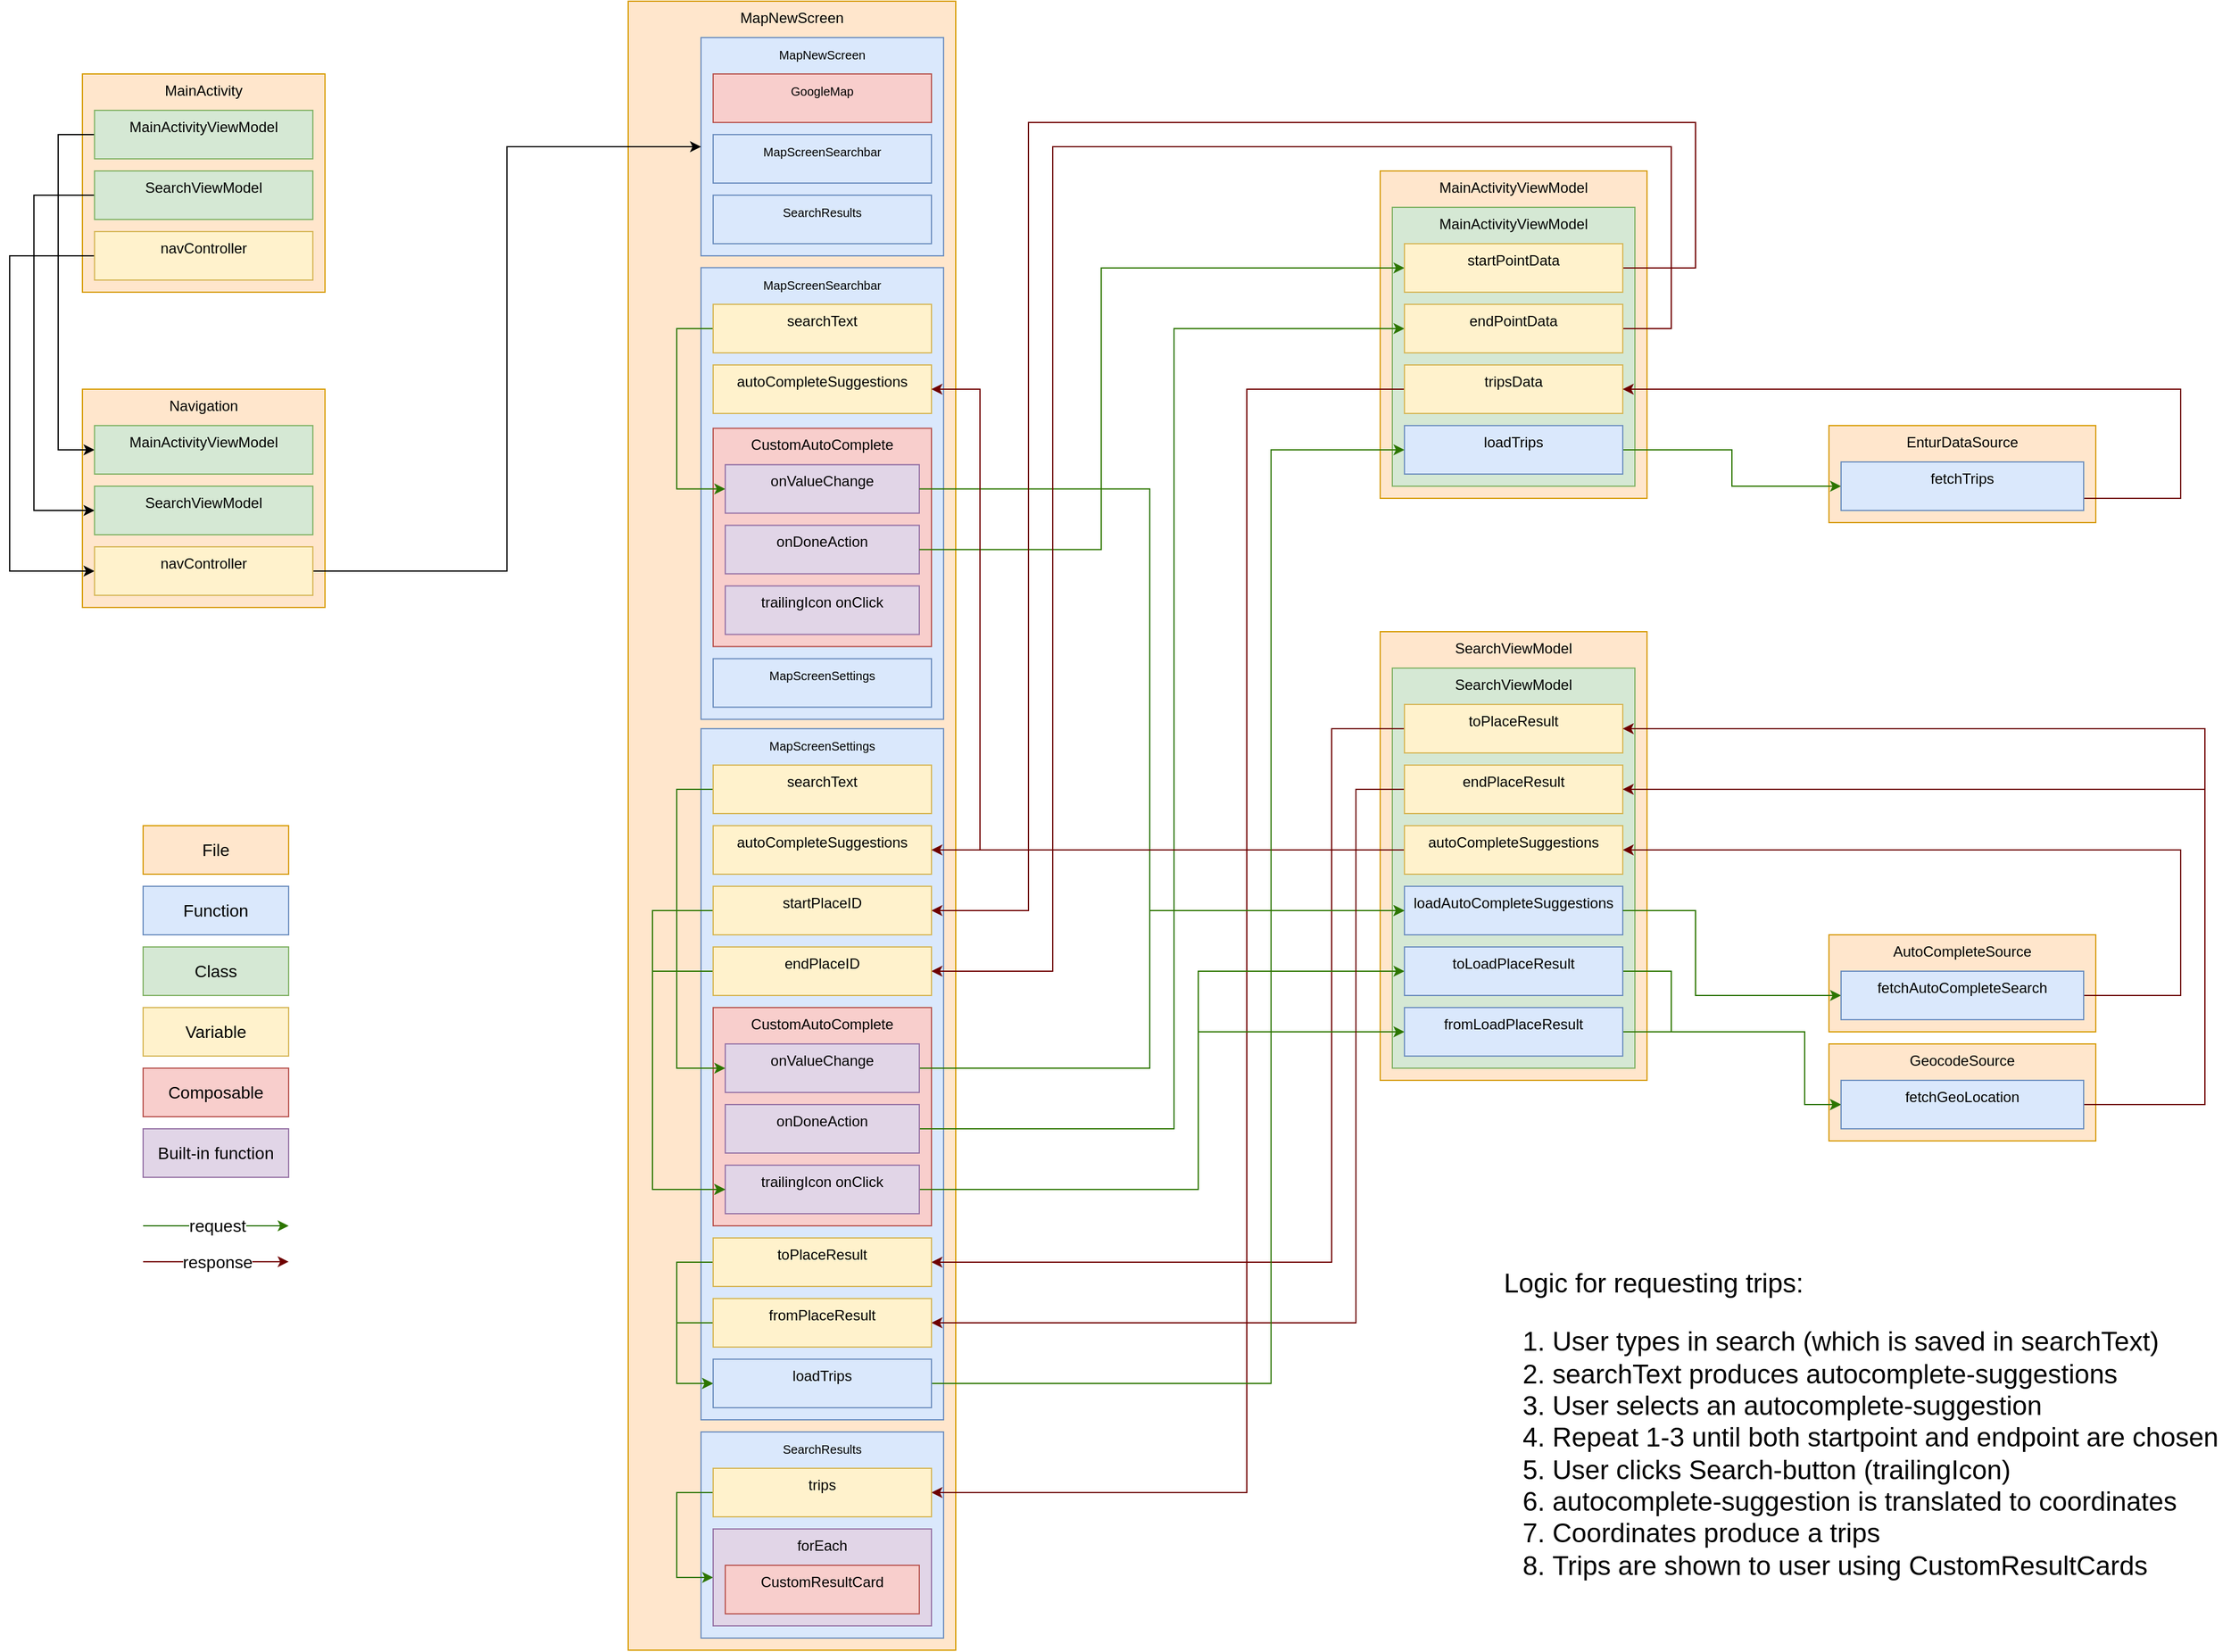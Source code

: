 <mxfile version="19.0.3" type="device" pages="2"><diagram id="OgNuyZse94RYRqXK_ov8" name="MapNewScreen"><mxGraphModel dx="2476" dy="1366" grid="1" gridSize="10" guides="1" tooltips="1" connect="1" arrows="1" fold="1" page="0" pageScale="1" pageWidth="827" pageHeight="1169" math="0" shadow="0"><root><mxCell id="0"/><mxCell id="1" parent="0"/><mxCell id="KU4AASsqRXHWYYoiakCc-2" value="MainActivity" style="rounded=0;whiteSpace=wrap;html=1;fillColor=#ffe6cc;strokeColor=#d79b00;verticalAlign=top;" vertex="1" parent="1"><mxGeometry x="-80.06" y="440" width="200" height="180" as="geometry"/></mxCell><mxCell id="KU4AASsqRXHWYYoiakCc-3" value="MainActivityViewModel" style="rounded=0;whiteSpace=wrap;html=1;fillColor=#ffe6cc;strokeColor=#d79b00;verticalAlign=top;" vertex="1" parent="1"><mxGeometry x="990" y="520" width="220" height="270" as="geometry"/></mxCell><mxCell id="KU4AASsqRXHWYYoiakCc-4" value="SearchViewModel" style="rounded=0;whiteSpace=wrap;html=1;fillColor=#ffe6cc;strokeColor=#d79b00;verticalAlign=top;" vertex="1" parent="1"><mxGeometry x="990" y="900" width="220" height="370" as="geometry"/></mxCell><mxCell id="KU4AASsqRXHWYYoiakCc-7" value="Navigation" style="rounded=0;whiteSpace=wrap;html=1;fillColor=#ffe6cc;strokeColor=#d79b00;verticalAlign=top;" vertex="1" parent="1"><mxGeometry x="-80.06" y="700" width="200" height="180" as="geometry"/></mxCell><mxCell id="KU4AASsqRXHWYYoiakCc-12" value="MapNewScreen" style="rounded=0;whiteSpace=wrap;html=1;fillColor=#ffe6cc;strokeColor=#d79b00;verticalAlign=top;" vertex="1" parent="1"><mxGeometry x="370" y="380" width="270" height="1360" as="geometry"/></mxCell><mxCell id="KU4AASsqRXHWYYoiakCc-17" value="AutoCompleteSource" style="rounded=0;whiteSpace=wrap;html=1;fillColor=#ffe6cc;strokeColor=#d79b00;verticalAlign=top;" vertex="1" parent="1"><mxGeometry x="1360" y="1150" width="220" height="80" as="geometry"/></mxCell><mxCell id="KU4AASsqRXHWYYoiakCc-18" value="GeocodeSource" style="rounded=0;whiteSpace=wrap;html=1;fillColor=#ffe6cc;strokeColor=#d79b00;verticalAlign=top;" vertex="1" parent="1"><mxGeometry x="1360" y="1240" width="220" height="80" as="geometry"/></mxCell><mxCell id="KU4AASsqRXHWYYoiakCc-31" value="EnturDataSource" style="rounded=0;whiteSpace=wrap;html=1;fillColor=#ffe6cc;strokeColor=#d79b00;verticalAlign=top;" vertex="1" parent="1"><mxGeometry x="1360" y="730" width="220" height="80" as="geometry"/></mxCell><mxCell id="KU4AASsqRXHWYYoiakCc-45" value="&lt;font style=&quot;font-size: 10px;&quot;&gt;MapNewScreen&lt;/font&gt;" style="rounded=0;whiteSpace=wrap;html=1;verticalAlign=top;fillColor=#dae8fc;strokeColor=#6c8ebf;" vertex="1" parent="1"><mxGeometry x="430" y="410" width="200" height="180" as="geometry"/></mxCell><mxCell id="KU4AASsqRXHWYYoiakCc-46" value="&lt;font style=&quot;font-size: 10px;&quot;&gt;MapScreenSearchbar&lt;/font&gt;" style="rounded=0;whiteSpace=wrap;html=1;verticalAlign=top;fillColor=#dae8fc;strokeColor=#6c8ebf;" vertex="1" parent="1"><mxGeometry x="430" y="599.75" width="200" height="372.5" as="geometry"/></mxCell><mxCell id="KU4AASsqRXHWYYoiakCc-47" value="&lt;font style=&quot;font-size: 10px;&quot;&gt;MapScreenSettings&lt;/font&gt;" style="rounded=0;whiteSpace=wrap;html=1;verticalAlign=top;fillColor=#dae8fc;strokeColor=#6c8ebf;" vertex="1" parent="1"><mxGeometry x="430" y="980" width="200" height="570" as="geometry"/></mxCell><mxCell id="KU4AASsqRXHWYYoiakCc-48" value="&lt;font style=&quot;font-size: 10px;&quot;&gt;SearchResults&lt;/font&gt;" style="rounded=0;whiteSpace=wrap;html=1;verticalAlign=top;fillColor=#dae8fc;strokeColor=#6c8ebf;" vertex="1" parent="1"><mxGeometry x="430" y="1560" width="200" height="170" as="geometry"/></mxCell><mxCell id="KU4AASsqRXHWYYoiakCc-55" style="edgeStyle=orthogonalEdgeStyle;rounded=0;orthogonalLoop=1;jettySize=auto;html=1;exitX=0;exitY=0.5;exitDx=0;exitDy=0;entryX=0;entryY=0.5;entryDx=0;entryDy=0;fontSize=10;" edge="1" parent="1" source="KU4AASsqRXHWYYoiakCc-51" target="KU4AASsqRXHWYYoiakCc-57"><mxGeometry relative="1" as="geometry"><mxPoint x="-70.06" y="714" as="targetPoint"/><Array as="points"><mxPoint x="-100.06" y="490"/><mxPoint x="-100.06" y="750"/></Array></mxGeometry></mxCell><mxCell id="KU4AASsqRXHWYYoiakCc-51" value="MainActivityViewModel" style="rounded=0;whiteSpace=wrap;html=1;fillColor=#d5e8d4;strokeColor=#82b366;verticalAlign=top;" vertex="1" parent="1"><mxGeometry x="-70.06" y="470" width="180" height="40" as="geometry"/></mxCell><mxCell id="KU4AASsqRXHWYYoiakCc-56" style="edgeStyle=orthogonalEdgeStyle;rounded=0;orthogonalLoop=1;jettySize=auto;html=1;exitX=0;exitY=0.5;exitDx=0;exitDy=0;entryX=0;entryY=0.5;entryDx=0;entryDy=0;fontSize=10;" edge="1" parent="1" source="KU4AASsqRXHWYYoiakCc-52" target="KU4AASsqRXHWYYoiakCc-58"><mxGeometry relative="1" as="geometry"><mxPoint x="-70.06" y="676" as="targetPoint"/><Array as="points"><mxPoint x="-120.06" y="540"/><mxPoint x="-120.06" y="800"/></Array></mxGeometry></mxCell><mxCell id="KU4AASsqRXHWYYoiakCc-52" value="SearchViewModel" style="rounded=0;whiteSpace=wrap;html=1;fillColor=#d5e8d4;strokeColor=#82b366;verticalAlign=top;" vertex="1" parent="1"><mxGeometry x="-70.06" y="520" width="180" height="40" as="geometry"/></mxCell><mxCell id="KU4AASsqRXHWYYoiakCc-57" value="MainActivityViewModel" style="rounded=0;whiteSpace=wrap;html=1;fillColor=#d5e8d4;strokeColor=#82b366;verticalAlign=top;" vertex="1" parent="1"><mxGeometry x="-70.06" y="730" width="180" height="40" as="geometry"/></mxCell><mxCell id="KU4AASsqRXHWYYoiakCc-58" value="SearchViewModel" style="rounded=0;whiteSpace=wrap;html=1;fillColor=#d5e8d4;strokeColor=#82b366;verticalAlign=top;" vertex="1" parent="1"><mxGeometry x="-70.06" y="780" width="180" height="40" as="geometry"/></mxCell><mxCell id="KU4AASsqRXHWYYoiakCc-61" style="edgeStyle=orthogonalEdgeStyle;rounded=0;orthogonalLoop=1;jettySize=auto;html=1;exitX=0;exitY=0.5;exitDx=0;exitDy=0;entryX=0;entryY=0.5;entryDx=0;entryDy=0;fontSize=10;" edge="1" parent="1" source="KU4AASsqRXHWYYoiakCc-59" target="KU4AASsqRXHWYYoiakCc-60"><mxGeometry relative="1" as="geometry"><Array as="points"><mxPoint x="-140.06" y="590"/><mxPoint x="-140.06" y="850"/></Array></mxGeometry></mxCell><mxCell id="KU4AASsqRXHWYYoiakCc-59" value="navController" style="rounded=0;whiteSpace=wrap;html=1;fillColor=#fff2cc;strokeColor=#d6b656;verticalAlign=top;" vertex="1" parent="1"><mxGeometry x="-70.06" y="570" width="180" height="40" as="geometry"/></mxCell><mxCell id="KU4AASsqRXHWYYoiakCc-151" style="edgeStyle=orthogonalEdgeStyle;rounded=0;orthogonalLoop=1;jettySize=auto;html=1;exitX=1;exitY=0.5;exitDx=0;exitDy=0;entryX=0;entryY=0.5;entryDx=0;entryDy=0;fontSize=10;" edge="1" parent="1" source="KU4AASsqRXHWYYoiakCc-60" target="KU4AASsqRXHWYYoiakCc-45"><mxGeometry relative="1" as="geometry"/></mxCell><mxCell id="KU4AASsqRXHWYYoiakCc-60" value="navController" style="rounded=0;whiteSpace=wrap;html=1;fillColor=#fff2cc;strokeColor=#d6b656;verticalAlign=top;" vertex="1" parent="1"><mxGeometry x="-70.06" y="830" width="180" height="40" as="geometry"/></mxCell><mxCell id="KU4AASsqRXHWYYoiakCc-40" value="CustomAutoComplete" style="rounded=0;whiteSpace=wrap;html=1;fillColor=#f8cecc;strokeColor=#b85450;verticalAlign=top;" vertex="1" parent="1"><mxGeometry x="440" y="732.25" width="180" height="180" as="geometry"/></mxCell><mxCell id="KU4AASsqRXHWYYoiakCc-67" style="edgeStyle=orthogonalEdgeStyle;rounded=0;orthogonalLoop=1;jettySize=auto;html=1;exitX=0;exitY=0.5;exitDx=0;exitDy=0;entryX=0;entryY=0.5;entryDx=0;entryDy=0;fontSize=10;fillColor=#60a917;strokeColor=#2D7600;" edge="1" parent="1" source="KU4AASsqRXHWYYoiakCc-62" target="KU4AASsqRXHWYYoiakCc-66"><mxGeometry relative="1" as="geometry"><Array as="points"><mxPoint x="410" y="650"/><mxPoint x="410" y="782"/></Array></mxGeometry></mxCell><mxCell id="KU4AASsqRXHWYYoiakCc-62" value="searchText" style="rounded=0;whiteSpace=wrap;html=1;fillColor=#fff2cc;strokeColor=#d6b656;verticalAlign=top;" vertex="1" parent="1"><mxGeometry x="440" y="630" width="180" height="40" as="geometry"/></mxCell><mxCell id="KU4AASsqRXHWYYoiakCc-66" value="onValueChange" style="rounded=0;whiteSpace=wrap;html=1;fillColor=#e1d5e7;strokeColor=#9673a6;verticalAlign=top;" vertex="1" parent="1"><mxGeometry x="450" y="762.25" width="160" height="40" as="geometry"/></mxCell><mxCell id="KU4AASsqRXHWYYoiakCc-68" value="autoCompleteSuggestions" style="rounded=0;whiteSpace=wrap;html=1;fillColor=#fff2cc;strokeColor=#d6b656;verticalAlign=top;" vertex="1" parent="1"><mxGeometry x="440" y="680" width="180" height="40" as="geometry"/></mxCell><mxCell id="KU4AASsqRXHWYYoiakCc-70" value="onDoneAction" style="rounded=0;whiteSpace=wrap;html=1;fillColor=#e1d5e7;strokeColor=#9673a6;verticalAlign=top;" vertex="1" parent="1"><mxGeometry x="450" y="812.25" width="160" height="40" as="geometry"/></mxCell><mxCell id="KU4AASsqRXHWYYoiakCc-75" value="MainActivityViewModel" style="rounded=0;whiteSpace=wrap;html=1;fillColor=#d5e8d4;strokeColor=#82b366;verticalAlign=top;" vertex="1" parent="1"><mxGeometry x="1000" y="550" width="200" height="230" as="geometry"/></mxCell><mxCell id="KU4AASsqRXHWYYoiakCc-76" value="SearchViewModel" style="rounded=0;whiteSpace=wrap;html=1;fillColor=#d5e8d4;strokeColor=#82b366;verticalAlign=top;" vertex="1" parent="1"><mxGeometry x="1000" y="930" width="200" height="330" as="geometry"/></mxCell><mxCell id="KU4AASsqRXHWYYoiakCc-63" value="loadAutoCompleteSuggestions" style="rounded=0;whiteSpace=wrap;html=1;fillColor=#dae8fc;strokeColor=#6c8ebf;verticalAlign=top;" vertex="1" parent="1"><mxGeometry x="1010" y="1110" width="180" height="40" as="geometry"/></mxCell><mxCell id="KU4AASsqRXHWYYoiakCc-128" style="edgeStyle=orthogonalEdgeStyle;rounded=0;orthogonalLoop=1;jettySize=auto;html=1;exitX=0;exitY=0.5;exitDx=0;exitDy=0;entryX=1;entryY=0.5;entryDx=0;entryDy=0;fontSize=10;fillColor=#a20025;strokeColor=#6F0000;" edge="1" parent="1" source="KU4AASsqRXHWYYoiakCc-72" target="KU4AASsqRXHWYYoiakCc-126"><mxGeometry relative="1" as="geometry"><Array as="points"><mxPoint x="950" y="980"/><mxPoint x="950" y="1420"/></Array></mxGeometry></mxCell><mxCell id="KU4AASsqRXHWYYoiakCc-72" value="toPlaceResult" style="rounded=0;whiteSpace=wrap;html=1;fillColor=#fff2cc;strokeColor=#d6b656;verticalAlign=top;" vertex="1" parent="1"><mxGeometry x="1010" y="960" width="180" height="40" as="geometry"/></mxCell><mxCell id="KU4AASsqRXHWYYoiakCc-65" style="edgeStyle=orthogonalEdgeStyle;rounded=0;orthogonalLoop=1;jettySize=auto;html=1;exitX=1;exitY=0.5;exitDx=0;exitDy=0;fontSize=10;entryX=0;entryY=0.5;entryDx=0;entryDy=0;fillColor=#60a917;strokeColor=#2D7600;" edge="1" parent="1" source="KU4AASsqRXHWYYoiakCc-66" target="KU4AASsqRXHWYYoiakCc-63"><mxGeometry relative="1" as="geometry"><mxPoint x="1010" y="1080" as="targetPoint"/><Array as="points"><mxPoint x="800" y="782"/><mxPoint x="800" y="1130"/></Array></mxGeometry></mxCell><mxCell id="KU4AASsqRXHWYYoiakCc-74" style="edgeStyle=orthogonalEdgeStyle;rounded=0;orthogonalLoop=1;jettySize=auto;html=1;exitX=1;exitY=0.5;exitDx=0;exitDy=0;fontSize=10;entryX=0;entryY=0.5;entryDx=0;entryDy=0;fillColor=#60a917;strokeColor=#2D7600;" edge="1" parent="1" source="KU4AASsqRXHWYYoiakCc-70" target="KU4AASsqRXHWYYoiakCc-77"><mxGeometry relative="1" as="geometry"><mxPoint x="680" y="480.0" as="targetPoint"/><Array as="points"><mxPoint x="760" y="832"/><mxPoint x="760" y="600"/></Array></mxGeometry></mxCell><mxCell id="KU4AASsqRXHWYYoiakCc-99" style="edgeStyle=orthogonalEdgeStyle;rounded=0;orthogonalLoop=1;jettySize=auto;html=1;exitX=1;exitY=0.5;exitDx=0;exitDy=0;entryX=1;entryY=0.5;entryDx=0;entryDy=0;fontSize=10;fillColor=#a20025;strokeColor=#6F0000;" edge="1" parent="1" source="KU4AASsqRXHWYYoiakCc-77" target="KU4AASsqRXHWYYoiakCc-97"><mxGeometry relative="1" as="geometry"><Array as="points"><mxPoint x="1250" y="600"/><mxPoint x="1250" y="480"/><mxPoint x="700" y="480"/><mxPoint x="700" y="1130"/></Array></mxGeometry></mxCell><mxCell id="KU4AASsqRXHWYYoiakCc-77" value="startPointData" style="rounded=0;whiteSpace=wrap;html=1;fillColor=#fff2cc;strokeColor=#d6b656;verticalAlign=top;" vertex="1" parent="1"><mxGeometry x="1010" y="580" width="180" height="40" as="geometry"/></mxCell><mxCell id="KU4AASsqRXHWYYoiakCc-139" style="edgeStyle=orthogonalEdgeStyle;rounded=0;orthogonalLoop=1;jettySize=auto;html=1;exitX=0;exitY=0.5;exitDx=0;exitDy=0;entryX=1;entryY=0.5;entryDx=0;entryDy=0;fontSize=10;fillColor=#a20025;strokeColor=#6F0000;" edge="1" parent="1" source="KU4AASsqRXHWYYoiakCc-79" target="KU4AASsqRXHWYYoiakCc-138"><mxGeometry relative="1" as="geometry"><Array as="points"><mxPoint x="880" y="700"/><mxPoint x="880" y="1610"/></Array></mxGeometry></mxCell><mxCell id="KU4AASsqRXHWYYoiakCc-79" value="tripsData" style="rounded=0;whiteSpace=wrap;html=1;fillColor=#fff2cc;strokeColor=#d6b656;verticalAlign=top;" vertex="1" parent="1"><mxGeometry x="1010" y="680" width="180" height="40" as="geometry"/></mxCell><mxCell id="KU4AASsqRXHWYYoiakCc-80" value="trailingIcon onClick" style="rounded=0;whiteSpace=wrap;html=1;fillColor=#e1d5e7;strokeColor=#9673a6;verticalAlign=top;" vertex="1" parent="1"><mxGeometry x="450" y="862.25" width="160" height="40" as="geometry"/></mxCell><mxCell id="KU4AASsqRXHWYYoiakCc-84" value="CustomAutoComplete" style="rounded=0;whiteSpace=wrap;html=1;fillColor=#f8cecc;strokeColor=#b85450;verticalAlign=top;" vertex="1" parent="1"><mxGeometry x="440" y="1210" width="180" height="180" as="geometry"/></mxCell><mxCell id="KU4AASsqRXHWYYoiakCc-92" style="edgeStyle=orthogonalEdgeStyle;rounded=0;orthogonalLoop=1;jettySize=auto;html=1;exitX=1;exitY=0.5;exitDx=0;exitDy=0;fontSize=10;entryX=0;entryY=0.5;entryDx=0;entryDy=0;fillColor=#60a917;strokeColor=#2D7600;" edge="1" parent="1" source="KU4AASsqRXHWYYoiakCc-85" target="KU4AASsqRXHWYYoiakCc-63"><mxGeometry relative="1" as="geometry"><mxPoint x="900" y="1120" as="targetPoint"/><Array as="points"><mxPoint x="800" y="1260"/><mxPoint x="800" y="1130"/></Array></mxGeometry></mxCell><mxCell id="KU4AASsqRXHWYYoiakCc-85" value="onValueChange" style="rounded=0;whiteSpace=wrap;html=1;fillColor=#e1d5e7;strokeColor=#9673a6;verticalAlign=top;" vertex="1" parent="1"><mxGeometry x="450" y="1240" width="160" height="40" as="geometry"/></mxCell><mxCell id="KU4AASsqRXHWYYoiakCc-94" style="edgeStyle=orthogonalEdgeStyle;rounded=0;orthogonalLoop=1;jettySize=auto;html=1;exitX=1;exitY=0.5;exitDx=0;exitDy=0;entryX=0;entryY=0.5;entryDx=0;entryDy=0;fontSize=10;fillColor=#60a917;strokeColor=#2D7600;" edge="1" parent="1" source="KU4AASsqRXHWYYoiakCc-86" target="KU4AASsqRXHWYYoiakCc-93"><mxGeometry relative="1" as="geometry"><Array as="points"><mxPoint x="820" y="1310"/><mxPoint x="820" y="650"/></Array></mxGeometry></mxCell><mxCell id="KU4AASsqRXHWYYoiakCc-86" value="onDoneAction" style="rounded=0;whiteSpace=wrap;html=1;fillColor=#e1d5e7;strokeColor=#9673a6;verticalAlign=top;" vertex="1" parent="1"><mxGeometry x="450" y="1290" width="160" height="40" as="geometry"/></mxCell><mxCell id="KU4AASsqRXHWYYoiakCc-103" style="edgeStyle=orthogonalEdgeStyle;rounded=0;orthogonalLoop=1;jettySize=auto;html=1;exitX=1;exitY=0.5;exitDx=0;exitDy=0;fontSize=10;entryX=0;entryY=0.5;entryDx=0;entryDy=0;fillColor=#60a917;strokeColor=#2D7600;" edge="1" parent="1" source="KU4AASsqRXHWYYoiakCc-87" target="KU4AASsqRXHWYYoiakCc-95"><mxGeometry relative="1" as="geometry"><mxPoint x="920" y="1135" as="targetPoint"/><Array as="points"><mxPoint x="840" y="1360"/><mxPoint x="840" y="1180"/></Array></mxGeometry></mxCell><mxCell id="KU4AASsqRXHWYYoiakCc-105" style="edgeStyle=orthogonalEdgeStyle;rounded=0;orthogonalLoop=1;jettySize=auto;html=1;exitX=1;exitY=0.5;exitDx=0;exitDy=0;fontSize=10;entryX=0;entryY=0.5;entryDx=0;entryDy=0;fillColor=#60a917;strokeColor=#2D7600;" edge="1" parent="1" source="KU4AASsqRXHWYYoiakCc-87" target="KU4AASsqRXHWYYoiakCc-96"><mxGeometry relative="1" as="geometry"><mxPoint x="810" y="1400" as="targetPoint"/><Array as="points"><mxPoint x="840" y="1360"/><mxPoint x="840" y="1230"/></Array></mxGeometry></mxCell><mxCell id="KU4AASsqRXHWYYoiakCc-87" value="trailingIcon onClick" style="rounded=0;whiteSpace=wrap;html=1;fillColor=#e1d5e7;strokeColor=#9673a6;verticalAlign=top;" vertex="1" parent="1"><mxGeometry x="450" y="1340" width="160" height="40" as="geometry"/></mxCell><mxCell id="KU4AASsqRXHWYYoiakCc-90" style="edgeStyle=orthogonalEdgeStyle;rounded=0;orthogonalLoop=1;jettySize=auto;html=1;exitX=0;exitY=0.5;exitDx=0;exitDy=0;entryX=0;entryY=0.5;entryDx=0;entryDy=0;fontSize=10;fillColor=#60a917;strokeColor=#2D7600;" edge="1" parent="1" source="KU4AASsqRXHWYYoiakCc-88" target="KU4AASsqRXHWYYoiakCc-85"><mxGeometry relative="1" as="geometry"><Array as="points"><mxPoint x="410" y="1030"/><mxPoint x="410" y="1260"/></Array></mxGeometry></mxCell><mxCell id="KU4AASsqRXHWYYoiakCc-88" value="searchText" style="rounded=0;whiteSpace=wrap;html=1;fillColor=#fff2cc;strokeColor=#d6b656;verticalAlign=top;" vertex="1" parent="1"><mxGeometry x="440" y="1010" width="180" height="40" as="geometry"/></mxCell><mxCell id="KU4AASsqRXHWYYoiakCc-89" value="autoCompleteSuggestions" style="rounded=0;whiteSpace=wrap;html=1;fillColor=#fff2cc;strokeColor=#d6b656;verticalAlign=top;" vertex="1" parent="1"><mxGeometry x="440" y="1060" width="180" height="40" as="geometry"/></mxCell><mxCell id="KU4AASsqRXHWYYoiakCc-100" style="edgeStyle=orthogonalEdgeStyle;rounded=0;orthogonalLoop=1;jettySize=auto;html=1;exitX=1;exitY=0.5;exitDx=0;exitDy=0;entryX=1;entryY=0.5;entryDx=0;entryDy=0;fontSize=10;fillColor=#a20025;strokeColor=#6F0000;" edge="1" parent="1" source="KU4AASsqRXHWYYoiakCc-93" target="KU4AASsqRXHWYYoiakCc-98"><mxGeometry relative="1" as="geometry"><Array as="points"><mxPoint x="1230" y="650"/><mxPoint x="1230" y="500"/><mxPoint x="720" y="500"/><mxPoint x="720" y="1180"/></Array></mxGeometry></mxCell><mxCell id="KU4AASsqRXHWYYoiakCc-93" value="endPointData" style="rounded=0;whiteSpace=wrap;html=1;fillColor=#fff2cc;strokeColor=#d6b656;verticalAlign=top;" vertex="1" parent="1"><mxGeometry x="1010" y="630" width="180" height="40" as="geometry"/></mxCell><mxCell id="KU4AASsqRXHWYYoiakCc-110" style="edgeStyle=orthogonalEdgeStyle;rounded=0;orthogonalLoop=1;jettySize=auto;html=1;entryX=0;entryY=0.5;entryDx=0;entryDy=0;fontSize=10;exitX=1;exitY=0.5;exitDx=0;exitDy=0;fillColor=#60a917;strokeColor=#2D7600;" edge="1" parent="1" source="KU4AASsqRXHWYYoiakCc-95" target="KU4AASsqRXHWYYoiakCc-109"><mxGeometry relative="1" as="geometry"><mxPoint x="1240" y="1230" as="sourcePoint"/><Array as="points"><mxPoint x="1230" y="1180"/><mxPoint x="1230" y="1230"/><mxPoint x="1340" y="1230"/><mxPoint x="1340" y="1290"/></Array></mxGeometry></mxCell><mxCell id="KU4AASsqRXHWYYoiakCc-95" value="toLoadPlaceResult" style="rounded=0;whiteSpace=wrap;html=1;fillColor=#dae8fc;strokeColor=#6c8ebf;verticalAlign=top;" vertex="1" parent="1"><mxGeometry x="1010" y="1160" width="180" height="40" as="geometry"/></mxCell><mxCell id="KU4AASsqRXHWYYoiakCc-111" style="edgeStyle=orthogonalEdgeStyle;rounded=0;orthogonalLoop=1;jettySize=auto;html=1;exitX=1;exitY=0.5;exitDx=0;exitDy=0;fontSize=10;entryX=0;entryY=0.5;entryDx=0;entryDy=0;fillColor=#60a917;strokeColor=#2D7600;" edge="1" parent="1" source="KU4AASsqRXHWYYoiakCc-96" target="KU4AASsqRXHWYYoiakCc-109"><mxGeometry relative="1" as="geometry"><Array as="points"><mxPoint x="1340" y="1230"/><mxPoint x="1340" y="1290"/></Array></mxGeometry></mxCell><mxCell id="KU4AASsqRXHWYYoiakCc-96" value="fromLoadPlaceResult" style="rounded=0;whiteSpace=wrap;html=1;fillColor=#dae8fc;strokeColor=#6c8ebf;verticalAlign=top;" vertex="1" parent="1"><mxGeometry x="1010" y="1210" width="180" height="40" as="geometry"/></mxCell><mxCell id="KU4AASsqRXHWYYoiakCc-101" style="edgeStyle=orthogonalEdgeStyle;rounded=0;orthogonalLoop=1;jettySize=auto;html=1;exitX=0;exitY=0.5;exitDx=0;exitDy=0;entryX=0;entryY=0.5;entryDx=0;entryDy=0;fontSize=10;fillColor=#60a917;strokeColor=#2D7600;" edge="1" parent="1" source="KU4AASsqRXHWYYoiakCc-97" target="KU4AASsqRXHWYYoiakCc-87"><mxGeometry relative="1" as="geometry"><Array as="points"><mxPoint x="390" y="1130"/><mxPoint x="390" y="1360"/></Array></mxGeometry></mxCell><mxCell id="KU4AASsqRXHWYYoiakCc-97" value="startPlaceID" style="rounded=0;whiteSpace=wrap;html=1;fillColor=#fff2cc;strokeColor=#d6b656;verticalAlign=top;" vertex="1" parent="1"><mxGeometry x="440" y="1110" width="180" height="40" as="geometry"/></mxCell><mxCell id="KU4AASsqRXHWYYoiakCc-102" style="edgeStyle=orthogonalEdgeStyle;rounded=0;orthogonalLoop=1;jettySize=auto;html=1;exitX=0;exitY=0.5;exitDx=0;exitDy=0;entryX=0;entryY=0.5;entryDx=0;entryDy=0;fontSize=10;fillColor=#60a917;strokeColor=#2D7600;" edge="1" parent="1" source="KU4AASsqRXHWYYoiakCc-98" target="KU4AASsqRXHWYYoiakCc-87"><mxGeometry relative="1" as="geometry"><Array as="points"><mxPoint x="390" y="1180"/><mxPoint x="390" y="1360"/></Array></mxGeometry></mxCell><mxCell id="KU4AASsqRXHWYYoiakCc-98" value="endPlaceID" style="rounded=0;whiteSpace=wrap;html=1;fillColor=#fff2cc;strokeColor=#d6b656;verticalAlign=top;" vertex="1" parent="1"><mxGeometry x="440" y="1160" width="180" height="40" as="geometry"/></mxCell><mxCell id="KU4AASsqRXHWYYoiakCc-129" style="edgeStyle=orthogonalEdgeStyle;rounded=0;orthogonalLoop=1;jettySize=auto;html=1;exitX=0;exitY=0.5;exitDx=0;exitDy=0;entryX=1;entryY=0.5;entryDx=0;entryDy=0;fontSize=10;fillColor=#a20025;strokeColor=#6F0000;" edge="1" parent="1" source="KU4AASsqRXHWYYoiakCc-106" target="KU4AASsqRXHWYYoiakCc-127"><mxGeometry relative="1" as="geometry"><Array as="points"><mxPoint x="970" y="1030"/><mxPoint x="970" y="1470"/></Array></mxGeometry></mxCell><mxCell id="KU4AASsqRXHWYYoiakCc-106" value="endPlaceResult" style="rounded=0;whiteSpace=wrap;html=1;fillColor=#fff2cc;strokeColor=#d6b656;verticalAlign=top;" vertex="1" parent="1"><mxGeometry x="1010" y="1010" width="180" height="40" as="geometry"/></mxCell><mxCell id="KU4AASsqRXHWYYoiakCc-112" style="edgeStyle=orthogonalEdgeStyle;rounded=0;orthogonalLoop=1;jettySize=auto;html=1;exitX=1;exitY=0.5;exitDx=0;exitDy=0;entryX=1;entryY=0.5;entryDx=0;entryDy=0;fontSize=10;fillColor=#a20025;strokeColor=#6F0000;" edge="1" parent="1" source="KU4AASsqRXHWYYoiakCc-109" target="KU4AASsqRXHWYYoiakCc-72"><mxGeometry relative="1" as="geometry"><Array as="points"><mxPoint x="1670" y="1290"/><mxPoint x="1670" y="980"/></Array></mxGeometry></mxCell><mxCell id="KU4AASsqRXHWYYoiakCc-113" style="edgeStyle=orthogonalEdgeStyle;rounded=0;orthogonalLoop=1;jettySize=auto;html=1;exitX=1;exitY=0.5;exitDx=0;exitDy=0;entryX=1;entryY=0.5;entryDx=0;entryDy=0;fontSize=10;fillColor=#a20025;strokeColor=#6F0000;" edge="1" parent="1" source="KU4AASsqRXHWYYoiakCc-109" target="KU4AASsqRXHWYYoiakCc-106"><mxGeometry relative="1" as="geometry"><Array as="points"><mxPoint x="1670" y="1290"/><mxPoint x="1670" y="1030"/></Array></mxGeometry></mxCell><mxCell id="KU4AASsqRXHWYYoiakCc-109" value="fetchGeoLocation" style="rounded=0;whiteSpace=wrap;html=1;fillColor=#dae8fc;strokeColor=#6c8ebf;verticalAlign=top;" vertex="1" parent="1"><mxGeometry x="1370" y="1270" width="200" height="40" as="geometry"/></mxCell><mxCell id="KU4AASsqRXHWYYoiakCc-136" style="edgeStyle=orthogonalEdgeStyle;rounded=0;orthogonalLoop=1;jettySize=auto;html=1;exitX=1;exitY=0.5;exitDx=0;exitDy=0;entryX=0;entryY=0.5;entryDx=0;entryDy=0;fontSize=10;fillColor=#60a917;strokeColor=#2D7600;" edge="1" parent="1" source="KU4AASsqRXHWYYoiakCc-114" target="KU4AASsqRXHWYYoiakCc-135"><mxGeometry relative="1" as="geometry"/></mxCell><mxCell id="KU4AASsqRXHWYYoiakCc-114" value="loadTrips" style="rounded=0;whiteSpace=wrap;html=1;fillColor=#dae8fc;strokeColor=#6c8ebf;verticalAlign=top;" vertex="1" parent="1"><mxGeometry x="1010" y="730" width="180" height="40" as="geometry"/></mxCell><mxCell id="KU4AASsqRXHWYYoiakCc-117" style="edgeStyle=orthogonalEdgeStyle;rounded=0;orthogonalLoop=1;jettySize=auto;html=1;exitX=1;exitY=0.5;exitDx=0;exitDy=0;entryX=0;entryY=0.5;entryDx=0;entryDy=0;fontSize=10;fillColor=#60a917;strokeColor=#2D7600;" edge="1" parent="1" source="KU4AASsqRXHWYYoiakCc-63" target="KU4AASsqRXHWYYoiakCc-119"><mxGeometry relative="1" as="geometry"><mxPoint x="1200" y="1200" as="sourcePoint"/><mxPoint x="450" y="1200" as="targetPoint"/><Array as="points"><mxPoint x="1250" y="1130"/><mxPoint x="1250" y="1200"/></Array></mxGeometry></mxCell><mxCell id="KU4AASsqRXHWYYoiakCc-121" style="edgeStyle=orthogonalEdgeStyle;rounded=0;orthogonalLoop=1;jettySize=auto;html=1;exitX=1;exitY=0.5;exitDx=0;exitDy=0;entryX=1;entryY=0.5;entryDx=0;entryDy=0;fontSize=10;fillColor=#a20025;strokeColor=#6F0000;" edge="1" parent="1" source="KU4AASsqRXHWYYoiakCc-119" target="KU4AASsqRXHWYYoiakCc-120"><mxGeometry relative="1" as="geometry"><Array as="points"><mxPoint x="1650" y="1200"/><mxPoint x="1650" y="1080"/></Array></mxGeometry></mxCell><mxCell id="KU4AASsqRXHWYYoiakCc-119" value="fetchAutoCompleteSearch" style="rounded=0;whiteSpace=wrap;html=1;fillColor=#dae8fc;strokeColor=#6c8ebf;verticalAlign=top;" vertex="1" parent="1"><mxGeometry x="1370" y="1180" width="200" height="40" as="geometry"/></mxCell><mxCell id="KU4AASsqRXHWYYoiakCc-124" style="edgeStyle=orthogonalEdgeStyle;rounded=0;orthogonalLoop=1;jettySize=auto;html=1;exitX=0;exitY=0.5;exitDx=0;exitDy=0;entryX=1;entryY=0.5;entryDx=0;entryDy=0;fontSize=10;fillColor=#a20025;strokeColor=#6F0000;" edge="1" parent="1" source="KU4AASsqRXHWYYoiakCc-120" target="KU4AASsqRXHWYYoiakCc-89"><mxGeometry relative="1" as="geometry"><Array as="points"><mxPoint x="640" y="1080"/><mxPoint x="640" y="1080"/></Array></mxGeometry></mxCell><mxCell id="KU4AASsqRXHWYYoiakCc-125" style="edgeStyle=orthogonalEdgeStyle;rounded=0;orthogonalLoop=1;jettySize=auto;html=1;exitX=0;exitY=0.5;exitDx=0;exitDy=0;fontSize=10;entryX=1;entryY=0.5;entryDx=0;entryDy=0;fillColor=#a20025;strokeColor=#6F0000;" edge="1" parent="1" source="KU4AASsqRXHWYYoiakCc-120" target="KU4AASsqRXHWYYoiakCc-68"><mxGeometry relative="1" as="geometry"><mxPoint x="660" y="660" as="targetPoint"/><Array as="points"><mxPoint x="660" y="1080"/><mxPoint x="660" y="700"/></Array></mxGeometry></mxCell><mxCell id="KU4AASsqRXHWYYoiakCc-120" value="autoCompleteSuggestions" style="rounded=0;whiteSpace=wrap;html=1;fillColor=#fff2cc;strokeColor=#d6b656;verticalAlign=top;" vertex="1" parent="1"><mxGeometry x="1010" y="1060" width="180" height="40" as="geometry"/></mxCell><mxCell id="KU4AASsqRXHWYYoiakCc-132" style="edgeStyle=orthogonalEdgeStyle;rounded=0;orthogonalLoop=1;jettySize=auto;html=1;exitX=0;exitY=0.5;exitDx=0;exitDy=0;fontSize=10;entryX=0;entryY=0.5;entryDx=0;entryDy=0;fillColor=#60a917;strokeColor=#2D7600;" edge="1" parent="1" source="KU4AASsqRXHWYYoiakCc-126" target="KU4AASsqRXHWYYoiakCc-130"><mxGeometry relative="1" as="geometry"><mxPoint x="300" y="1520" as="targetPoint"/><Array as="points"><mxPoint x="410" y="1420"/><mxPoint x="410" y="1520"/></Array></mxGeometry></mxCell><mxCell id="KU4AASsqRXHWYYoiakCc-126" value="toPlaceResult" style="rounded=0;whiteSpace=wrap;html=1;fillColor=#fff2cc;strokeColor=#d6b656;verticalAlign=top;" vertex="1" parent="1"><mxGeometry x="440" y="1400" width="180" height="40" as="geometry"/></mxCell><mxCell id="KU4AASsqRXHWYYoiakCc-131" style="edgeStyle=orthogonalEdgeStyle;rounded=0;orthogonalLoop=1;jettySize=auto;html=1;exitX=0;exitY=0.5;exitDx=0;exitDy=0;entryX=0;entryY=0.5;entryDx=0;entryDy=0;fontSize=10;fillColor=#60a917;strokeColor=#2D7600;" edge="1" parent="1" source="KU4AASsqRXHWYYoiakCc-127" target="KU4AASsqRXHWYYoiakCc-130"><mxGeometry relative="1" as="geometry"><Array as="points"><mxPoint x="410" y="1470"/><mxPoint x="410" y="1520"/></Array></mxGeometry></mxCell><mxCell id="KU4AASsqRXHWYYoiakCc-127" value="fromPlaceResult" style="rounded=0;whiteSpace=wrap;html=1;fillColor=#fff2cc;strokeColor=#d6b656;verticalAlign=top;" vertex="1" parent="1"><mxGeometry x="440" y="1450" width="180" height="40" as="geometry"/></mxCell><mxCell id="KU4AASsqRXHWYYoiakCc-133" style="edgeStyle=orthogonalEdgeStyle;rounded=0;orthogonalLoop=1;jettySize=auto;html=1;exitX=1;exitY=0.5;exitDx=0;exitDy=0;entryX=0;entryY=0.5;entryDx=0;entryDy=0;fontSize=10;fillColor=#60a917;strokeColor=#2D7600;" edge="1" parent="1" source="KU4AASsqRXHWYYoiakCc-130" target="KU4AASsqRXHWYYoiakCc-114"><mxGeometry relative="1" as="geometry"><Array as="points"><mxPoint x="900" y="1520"/><mxPoint x="900" y="750"/></Array></mxGeometry></mxCell><mxCell id="KU4AASsqRXHWYYoiakCc-130" value="loadTrips" style="rounded=0;whiteSpace=wrap;html=1;fillColor=#dae8fc;strokeColor=#6c8ebf;verticalAlign=top;" vertex="1" parent="1"><mxGeometry x="440" y="1500" width="180" height="40" as="geometry"/></mxCell><mxCell id="KU4AASsqRXHWYYoiakCc-137" style="edgeStyle=orthogonalEdgeStyle;rounded=0;orthogonalLoop=1;jettySize=auto;html=1;exitX=1;exitY=0.5;exitDx=0;exitDy=0;entryX=1;entryY=0.5;entryDx=0;entryDy=0;fontSize=10;fillColor=#a20025;strokeColor=#6F0000;" edge="1" parent="1" source="KU4AASsqRXHWYYoiakCc-135" target="KU4AASsqRXHWYYoiakCc-79"><mxGeometry relative="1" as="geometry"><Array as="points"><mxPoint x="1650" y="790"/><mxPoint x="1650" y="700"/></Array></mxGeometry></mxCell><mxCell id="KU4AASsqRXHWYYoiakCc-135" value="fetchTrips" style="rounded=0;whiteSpace=wrap;html=1;fillColor=#dae8fc;strokeColor=#6c8ebf;verticalAlign=top;" vertex="1" parent="1"><mxGeometry x="1370" y="760" width="200" height="40" as="geometry"/></mxCell><mxCell id="KU4AASsqRXHWYYoiakCc-141" style="edgeStyle=orthogonalEdgeStyle;rounded=0;orthogonalLoop=1;jettySize=auto;html=1;exitX=0;exitY=0.5;exitDx=0;exitDy=0;entryX=0;entryY=0.5;entryDx=0;entryDy=0;fontSize=10;fillColor=#60a917;strokeColor=#2D7600;" edge="1" parent="1" source="KU4AASsqRXHWYYoiakCc-138" target="KU4AASsqRXHWYYoiakCc-140"><mxGeometry relative="1" as="geometry"><Array as="points"><mxPoint x="410" y="1610"/><mxPoint x="410" y="1680"/></Array></mxGeometry></mxCell><mxCell id="KU4AASsqRXHWYYoiakCc-138" value="trips" style="rounded=0;whiteSpace=wrap;html=1;fillColor=#fff2cc;strokeColor=#d6b656;verticalAlign=top;" vertex="1" parent="1"><mxGeometry x="440" y="1590" width="180" height="40" as="geometry"/></mxCell><mxCell id="KU4AASsqRXHWYYoiakCc-140" value="forEach" style="rounded=0;whiteSpace=wrap;html=1;fillColor=#e1d5e7;strokeColor=#9673a6;verticalAlign=top;" vertex="1" parent="1"><mxGeometry x="440" y="1640" width="180" height="80" as="geometry"/></mxCell><mxCell id="KU4AASsqRXHWYYoiakCc-38" value="CustomResultCard" style="rounded=0;whiteSpace=wrap;html=1;fillColor=#f8cecc;strokeColor=#b85450;verticalAlign=top;" vertex="1" parent="1"><mxGeometry x="450" y="1670" width="160" height="40" as="geometry"/></mxCell><mxCell id="KU4AASsqRXHWYYoiakCc-146" value="&lt;font style=&quot;font-size: 10px;&quot;&gt;MapScreenSearchbar&lt;/font&gt;" style="rounded=0;whiteSpace=wrap;html=1;verticalAlign=top;fillColor=#dae8fc;strokeColor=#6c8ebf;" vertex="1" parent="1"><mxGeometry x="440" y="490" width="180" height="40" as="geometry"/></mxCell><mxCell id="KU4AASsqRXHWYYoiakCc-147" value="&lt;font style=&quot;font-size: 10px;&quot;&gt;SearchResults&lt;/font&gt;" style="rounded=0;whiteSpace=wrap;html=1;verticalAlign=top;fillColor=#dae8fc;strokeColor=#6c8ebf;" vertex="1" parent="1"><mxGeometry x="440" y="540" width="180" height="40" as="geometry"/></mxCell><mxCell id="KU4AASsqRXHWYYoiakCc-148" value="&lt;font style=&quot;font-size: 10px;&quot;&gt;MapScreenSettings&lt;/font&gt;" style="rounded=0;whiteSpace=wrap;html=1;verticalAlign=top;fillColor=#dae8fc;strokeColor=#6c8ebf;" vertex="1" parent="1"><mxGeometry x="440" y="922.25" width="180" height="40" as="geometry"/></mxCell><mxCell id="KU4AASsqRXHWYYoiakCc-152" value="&lt;font style=&quot;font-size: 10px;&quot;&gt;GoogleMap&lt;/font&gt;" style="rounded=0;whiteSpace=wrap;html=1;verticalAlign=top;fillColor=#f8cecc;strokeColor=#b85450;" vertex="1" parent="1"><mxGeometry x="440" y="440" width="180" height="40" as="geometry"/></mxCell><mxCell id="KU4AASsqRXHWYYoiakCc-154" value="&lt;font style=&quot;font-size: 14px;&quot;&gt;File&lt;/font&gt;" style="rounded=0;whiteSpace=wrap;html=1;fontSize=10;fillColor=#ffe6cc;strokeColor=#d79b00;" vertex="1" parent="1"><mxGeometry x="-30" y="1060" width="120" height="40" as="geometry"/></mxCell><mxCell id="KU4AASsqRXHWYYoiakCc-155" value="&lt;font style=&quot;font-size: 14px;&quot;&gt;Function&lt;/font&gt;" style="rounded=0;whiteSpace=wrap;html=1;fontSize=10;fillColor=#dae8fc;strokeColor=#6c8ebf;" vertex="1" parent="1"><mxGeometry x="-30" y="1110" width="120" height="40" as="geometry"/></mxCell><mxCell id="KU4AASsqRXHWYYoiakCc-156" value="&lt;font style=&quot;font-size: 14px;&quot;&gt;Class&lt;/font&gt;" style="rounded=0;whiteSpace=wrap;html=1;fontSize=10;fillColor=#d5e8d4;strokeColor=#82b366;" vertex="1" parent="1"><mxGeometry x="-30" y="1160" width="120" height="40" as="geometry"/></mxCell><mxCell id="KU4AASsqRXHWYYoiakCc-157" value="&lt;font style=&quot;font-size: 14px;&quot;&gt;Composable&lt;/font&gt;" style="rounded=0;whiteSpace=wrap;html=1;fontSize=10;fillColor=#f8cecc;strokeColor=#b85450;" vertex="1" parent="1"><mxGeometry x="-30" y="1260" width="120" height="40" as="geometry"/></mxCell><mxCell id="KU4AASsqRXHWYYoiakCc-159" value="&lt;font style=&quot;font-size: 14px;&quot;&gt;Built-in function&lt;/font&gt;" style="rounded=0;whiteSpace=wrap;html=1;fontSize=10;fillColor=#e1d5e7;strokeColor=#9673a6;" vertex="1" parent="1"><mxGeometry x="-30" y="1310" width="120" height="40" as="geometry"/></mxCell><mxCell id="KU4AASsqRXHWYYoiakCc-160" value="&lt;font style=&quot;font-size: 14px;&quot;&gt;Variable&lt;br&gt;&lt;/font&gt;" style="rounded=0;whiteSpace=wrap;html=1;fontSize=10;fillColor=#fff2cc;strokeColor=#d6b656;" vertex="1" parent="1"><mxGeometry x="-30" y="1210" width="120" height="40" as="geometry"/></mxCell><mxCell id="KU4AASsqRXHWYYoiakCc-161" value="" style="endArrow=classic;html=1;rounded=0;fontSize=14;fillColor=#60a917;strokeColor=#2D7600;" edge="1" parent="1"><mxGeometry width="50" height="50" relative="1" as="geometry"><mxPoint x="-30" y="1390" as="sourcePoint"/><mxPoint x="90" y="1390" as="targetPoint"/></mxGeometry></mxCell><mxCell id="KU4AASsqRXHWYYoiakCc-163" value="request" style="edgeLabel;html=1;align=center;verticalAlign=middle;resizable=0;points=[];fontSize=14;" vertex="1" connectable="0" parent="KU4AASsqRXHWYYoiakCc-161"><mxGeometry x="0.179" y="-1" relative="1" as="geometry"><mxPoint x="-10" y="-1" as="offset"/></mxGeometry></mxCell><mxCell id="KU4AASsqRXHWYYoiakCc-164" value="" style="endArrow=classic;html=1;rounded=0;fontSize=14;fillColor=#a20025;strokeColor=#6F0000;" edge="1" parent="1"><mxGeometry width="50" height="50" relative="1" as="geometry"><mxPoint x="-30" y="1419.6" as="sourcePoint"/><mxPoint x="90" y="1419.6" as="targetPoint"/></mxGeometry></mxCell><mxCell id="KU4AASsqRXHWYYoiakCc-165" value="response" style="edgeLabel;html=1;align=center;verticalAlign=middle;resizable=0;points=[];fontSize=14;" vertex="1" connectable="0" parent="KU4AASsqRXHWYYoiakCc-164"><mxGeometry x="0.179" y="-1" relative="1" as="geometry"><mxPoint x="-10" y="-1" as="offset"/></mxGeometry></mxCell><mxCell id="KU4AASsqRXHWYYoiakCc-167" value="&lt;font style=&quot;font-size: 22px;&quot;&gt;Logic for requesting trips:&lt;br&gt;&lt;ol&gt;&lt;li&gt;&lt;font style=&quot;font-size: 22px;&quot;&gt;User types in search (which is saved in searchText)&lt;/font&gt;&lt;/li&gt;&lt;li&gt;&lt;font style=&quot;font-size: 22px;&quot;&gt;searchText produces autocomplete-suggestions&lt;/font&gt;&lt;/li&gt;&lt;li&gt;&lt;font style=&quot;font-size: 22px;&quot;&gt;User selects an autocomplete-suggestion&lt;/font&gt;&lt;/li&gt;&lt;li&gt;&lt;font style=&quot;font-size: 22px;&quot;&gt;Repeat 1-3 until both startpoint and endpoint are chosen&lt;/font&gt;&lt;/li&gt;&lt;li&gt;&lt;font style=&quot;font-size: 22px;&quot;&gt;User clicks Search-button (trailingIcon)&lt;/font&gt;&lt;/li&gt;&lt;li&gt;&lt;font style=&quot;font-size: 22px;&quot;&gt;autocomplete-suggestion is translated to coordinates&lt;/font&gt;&lt;/li&gt;&lt;li&gt;&lt;font style=&quot;font-size: 22px;&quot;&gt;Coordinates produce a trips&lt;/font&gt;&lt;/li&gt;&lt;li&gt;&lt;font style=&quot;font-size: 22px;&quot;&gt;Trips are shown to user using CustomResultCards&lt;/font&gt;&lt;/li&gt;&lt;/ol&gt;&lt;/font&gt;" style="text;html=1;align=left;verticalAlign=middle;resizable=0;points=[];autosize=1;strokeColor=none;fillColor=none;fontSize=14;" vertex="1" parent="1"><mxGeometry x="1090" y="1460" width="600" height="210" as="geometry"/></mxCell></root></mxGraphModel></diagram><diagram id="yd3gjjYifnMNc_GX9ZRh" name="Page-2"><mxGraphModel dx="2995" dy="1708" grid="1" gridSize="10" guides="1" tooltips="1" connect="1" arrows="1" fold="1" page="0" pageScale="1" pageWidth="827" pageHeight="1169" math="0" shadow="0"><root><mxCell id="0"/><mxCell id="1" parent="0"/><mxCell id="g871XaCsPqoF1611SHC4-1" value="MainActivity" style="rounded=0;whiteSpace=wrap;html=1;fillColor=#ffe6cc;strokeColor=#d79b00;verticalAlign=top;" vertex="1" parent="1"><mxGeometry x="-80.06" y="440" width="200" height="180" as="geometry"/></mxCell><mxCell id="g871XaCsPqoF1611SHC4-2" value="MainActivityViewModel" style="rounded=0;whiteSpace=wrap;html=1;fillColor=#ffe6cc;strokeColor=#d79b00;verticalAlign=top;" vertex="1" parent="1"><mxGeometry x="990" y="520" width="220" height="270" as="geometry"/></mxCell><mxCell id="g871XaCsPqoF1611SHC4-3" value="SearchViewModel" style="rounded=0;whiteSpace=wrap;html=1;fillColor=#ffe6cc;strokeColor=#d79b00;verticalAlign=top;" vertex="1" parent="1"><mxGeometry x="990" y="900" width="220" height="370" as="geometry"/></mxCell><mxCell id="g871XaCsPqoF1611SHC4-4" value="Navigation" style="rounded=0;whiteSpace=wrap;html=1;fillColor=#ffe6cc;strokeColor=#d79b00;verticalAlign=top;" vertex="1" parent="1"><mxGeometry x="-80.06" y="700" width="200" height="180" as="geometry"/></mxCell><mxCell id="g871XaCsPqoF1611SHC4-5" value="MapNewScreen" style="rounded=0;whiteSpace=wrap;html=1;fillColor=#ffe6cc;strokeColor=#d79b00;verticalAlign=top;" vertex="1" parent="1"><mxGeometry x="370" y="380" width="270" height="1360" as="geometry"/></mxCell><mxCell id="g871XaCsPqoF1611SHC4-6" value="AutoCompleteSource" style="rounded=0;whiteSpace=wrap;html=1;fillColor=#ffe6cc;strokeColor=#d79b00;verticalAlign=top;" vertex="1" parent="1"><mxGeometry x="1360" y="1150" width="220" height="80" as="geometry"/></mxCell><mxCell id="g871XaCsPqoF1611SHC4-7" value="GeocodeSource" style="rounded=0;whiteSpace=wrap;html=1;fillColor=#ffe6cc;strokeColor=#d79b00;verticalAlign=top;" vertex="1" parent="1"><mxGeometry x="1360" y="1240" width="220" height="80" as="geometry"/></mxCell><mxCell id="g871XaCsPqoF1611SHC4-8" value="EnturDataSource" style="rounded=0;whiteSpace=wrap;html=1;fillColor=#ffe6cc;strokeColor=#d79b00;verticalAlign=top;" vertex="1" parent="1"><mxGeometry x="1360" y="730" width="220" height="80" as="geometry"/></mxCell><mxCell id="g871XaCsPqoF1611SHC4-9" value="&lt;font style=&quot;font-size: 10px;&quot;&gt;MapNewScreen&lt;/font&gt;" style="rounded=0;whiteSpace=wrap;html=1;verticalAlign=top;fillColor=#dae8fc;strokeColor=#6c8ebf;" vertex="1" parent="1"><mxGeometry x="430" y="410" width="200" height="180" as="geometry"/></mxCell><mxCell id="g871XaCsPqoF1611SHC4-10" value="&lt;font style=&quot;font-size: 10px;&quot;&gt;MapScreenSearchbar&lt;/font&gt;" style="rounded=0;whiteSpace=wrap;html=1;verticalAlign=top;fillColor=#dae8fc;strokeColor=#6c8ebf;" vertex="1" parent="1"><mxGeometry x="430" y="599.75" width="200" height="372.5" as="geometry"/></mxCell><mxCell id="g871XaCsPqoF1611SHC4-11" value="&lt;font style=&quot;font-size: 10px;&quot;&gt;MapScreenSettings&lt;/font&gt;" style="rounded=0;whiteSpace=wrap;html=1;verticalAlign=top;fillColor=#dae8fc;strokeColor=#6c8ebf;" vertex="1" parent="1"><mxGeometry x="430" y="980" width="200" height="570" as="geometry"/></mxCell><mxCell id="g871XaCsPqoF1611SHC4-12" value="&lt;font style=&quot;font-size: 10px;&quot;&gt;SearchResults&lt;/font&gt;" style="rounded=0;whiteSpace=wrap;html=1;verticalAlign=top;fillColor=#dae8fc;strokeColor=#6c8ebf;" vertex="1" parent="1"><mxGeometry x="430" y="1560" width="200" height="170" as="geometry"/></mxCell><mxCell id="g871XaCsPqoF1611SHC4-13" style="edgeStyle=orthogonalEdgeStyle;rounded=0;orthogonalLoop=1;jettySize=auto;html=1;exitX=0;exitY=0.5;exitDx=0;exitDy=0;entryX=0;entryY=0.5;entryDx=0;entryDy=0;fontSize=10;" edge="1" parent="1" source="g871XaCsPqoF1611SHC4-14" target="g871XaCsPqoF1611SHC4-17"><mxGeometry relative="1" as="geometry"><mxPoint x="-70.06" y="714" as="targetPoint"/><Array as="points"><mxPoint x="-100.06" y="490"/><mxPoint x="-100.06" y="750"/></Array></mxGeometry></mxCell><mxCell id="g871XaCsPqoF1611SHC4-14" value="MainActivityViewModel" style="rounded=0;whiteSpace=wrap;html=1;fillColor=#d5e8d4;strokeColor=#82b366;verticalAlign=top;" vertex="1" parent="1"><mxGeometry x="-70.06" y="470" width="180" height="40" as="geometry"/></mxCell><mxCell id="g871XaCsPqoF1611SHC4-15" style="edgeStyle=orthogonalEdgeStyle;rounded=0;orthogonalLoop=1;jettySize=auto;html=1;exitX=0;exitY=0.5;exitDx=0;exitDy=0;entryX=0;entryY=0.5;entryDx=0;entryDy=0;fontSize=10;" edge="1" parent="1" source="g871XaCsPqoF1611SHC4-16" target="g871XaCsPqoF1611SHC4-18"><mxGeometry relative="1" as="geometry"><mxPoint x="-70.06" y="676" as="targetPoint"/><Array as="points"><mxPoint x="-120.06" y="540"/><mxPoint x="-120.06" y="800"/></Array></mxGeometry></mxCell><mxCell id="g871XaCsPqoF1611SHC4-16" value="SearchViewModel" style="rounded=0;whiteSpace=wrap;html=1;fillColor=#d5e8d4;strokeColor=#82b366;verticalAlign=top;" vertex="1" parent="1"><mxGeometry x="-70.06" y="520" width="180" height="40" as="geometry"/></mxCell><mxCell id="g871XaCsPqoF1611SHC4-17" value="MainActivityViewModel" style="rounded=0;whiteSpace=wrap;html=1;fillColor=#d5e8d4;strokeColor=#82b366;verticalAlign=top;" vertex="1" parent="1"><mxGeometry x="-70.06" y="730" width="180" height="40" as="geometry"/></mxCell><mxCell id="g871XaCsPqoF1611SHC4-18" value="SearchViewModel" style="rounded=0;whiteSpace=wrap;html=1;fillColor=#d5e8d4;strokeColor=#82b366;verticalAlign=top;" vertex="1" parent="1"><mxGeometry x="-70.06" y="780" width="180" height="40" as="geometry"/></mxCell><mxCell id="g871XaCsPqoF1611SHC4-19" style="edgeStyle=orthogonalEdgeStyle;rounded=0;orthogonalLoop=1;jettySize=auto;html=1;exitX=0;exitY=0.5;exitDx=0;exitDy=0;entryX=0;entryY=0.5;entryDx=0;entryDy=0;fontSize=10;" edge="1" parent="1" source="g871XaCsPqoF1611SHC4-20" target="g871XaCsPqoF1611SHC4-22"><mxGeometry relative="1" as="geometry"><Array as="points"><mxPoint x="-140.06" y="590"/><mxPoint x="-140.06" y="850"/></Array></mxGeometry></mxCell><mxCell id="g871XaCsPqoF1611SHC4-20" value="navController" style="rounded=0;whiteSpace=wrap;html=1;fillColor=#fff2cc;strokeColor=#d6b656;verticalAlign=top;" vertex="1" parent="1"><mxGeometry x="-70.06" y="570" width="180" height="40" as="geometry"/></mxCell><mxCell id="g871XaCsPqoF1611SHC4-21" style="edgeStyle=orthogonalEdgeStyle;rounded=0;orthogonalLoop=1;jettySize=auto;html=1;exitX=1;exitY=0.5;exitDx=0;exitDy=0;entryX=0;entryY=0.5;entryDx=0;entryDy=0;fontSize=10;" edge="1" parent="1" source="g871XaCsPqoF1611SHC4-22" target="g871XaCsPqoF1611SHC4-9"><mxGeometry relative="1" as="geometry"/></mxCell><mxCell id="g871XaCsPqoF1611SHC4-22" value="navController" style="rounded=0;whiteSpace=wrap;html=1;fillColor=#fff2cc;strokeColor=#d6b656;verticalAlign=top;" vertex="1" parent="1"><mxGeometry x="-70.06" y="830" width="180" height="40" as="geometry"/></mxCell><mxCell id="g871XaCsPqoF1611SHC4-23" value="CustomAutoComplete" style="rounded=0;whiteSpace=wrap;html=1;fillColor=#f8cecc;strokeColor=#b85450;verticalAlign=top;" vertex="1" parent="1"><mxGeometry x="440" y="732.25" width="180" height="180" as="geometry"/></mxCell><mxCell id="g871XaCsPqoF1611SHC4-24" style="edgeStyle=orthogonalEdgeStyle;rounded=0;orthogonalLoop=1;jettySize=auto;html=1;exitX=0;exitY=0.5;exitDx=0;exitDy=0;entryX=0;entryY=0.5;entryDx=0;entryDy=0;fontSize=10;fillColor=#60a917;strokeColor=#2D7600;" edge="1" parent="1" source="g871XaCsPqoF1611SHC4-25" target="g871XaCsPqoF1611SHC4-26"><mxGeometry relative="1" as="geometry"><Array as="points"><mxPoint x="410" y="650"/><mxPoint x="410" y="782"/></Array></mxGeometry></mxCell><mxCell id="g871XaCsPqoF1611SHC4-25" value="searchText" style="rounded=0;whiteSpace=wrap;html=1;fillColor=#fff2cc;strokeColor=#d6b656;verticalAlign=top;" vertex="1" parent="1"><mxGeometry x="440" y="630" width="180" height="40" as="geometry"/></mxCell><mxCell id="g871XaCsPqoF1611SHC4-26" value="onValueChange" style="rounded=0;whiteSpace=wrap;html=1;fillColor=#e1d5e7;strokeColor=#9673a6;verticalAlign=top;" vertex="1" parent="1"><mxGeometry x="450" y="762.25" width="160" height="40" as="geometry"/></mxCell><mxCell id="g871XaCsPqoF1611SHC4-27" value="autoCompleteSuggestions" style="rounded=0;whiteSpace=wrap;html=1;fillColor=#fff2cc;strokeColor=#d6b656;verticalAlign=top;" vertex="1" parent="1"><mxGeometry x="440" y="680" width="180" height="40" as="geometry"/></mxCell><mxCell id="g871XaCsPqoF1611SHC4-28" value="onDoneAction" style="rounded=0;whiteSpace=wrap;html=1;fillColor=#e1d5e7;strokeColor=#9673a6;verticalAlign=top;" vertex="1" parent="1"><mxGeometry x="450" y="812.25" width="160" height="40" as="geometry"/></mxCell><mxCell id="g871XaCsPqoF1611SHC4-29" value="MainActivityViewModel" style="rounded=0;whiteSpace=wrap;html=1;fillColor=#d5e8d4;strokeColor=#82b366;verticalAlign=top;" vertex="1" parent="1"><mxGeometry x="1000" y="550" width="200" height="230" as="geometry"/></mxCell><mxCell id="g871XaCsPqoF1611SHC4-30" value="SearchViewModel" style="rounded=0;whiteSpace=wrap;html=1;fillColor=#d5e8d4;strokeColor=#82b366;verticalAlign=top;" vertex="1" parent="1"><mxGeometry x="1000" y="930" width="200" height="330" as="geometry"/></mxCell><mxCell id="g871XaCsPqoF1611SHC4-31" value="loadAutoCompleteSuggestions" style="rounded=0;whiteSpace=wrap;html=1;fillColor=#dae8fc;strokeColor=#6c8ebf;verticalAlign=top;" vertex="1" parent="1"><mxGeometry x="1010" y="1110" width="180" height="40" as="geometry"/></mxCell><mxCell id="g871XaCsPqoF1611SHC4-32" style="edgeStyle=orthogonalEdgeStyle;rounded=0;orthogonalLoop=1;jettySize=auto;html=1;exitX=0;exitY=0.5;exitDx=0;exitDy=0;entryX=1;entryY=0.5;entryDx=0;entryDy=0;fontSize=10;fillColor=#a20025;strokeColor=#6F0000;" edge="1" parent="1" source="g871XaCsPqoF1611SHC4-33" target="g871XaCsPqoF1611SHC4-76"><mxGeometry relative="1" as="geometry"><Array as="points"><mxPoint x="950" y="980"/><mxPoint x="950" y="1420"/></Array></mxGeometry></mxCell><mxCell id="g871XaCsPqoF1611SHC4-33" value="toPlaceResult" style="rounded=0;whiteSpace=wrap;html=1;fillColor=#fff2cc;strokeColor=#d6b656;verticalAlign=top;" vertex="1" parent="1"><mxGeometry x="1010" y="960" width="180" height="40" as="geometry"/></mxCell><mxCell id="g871XaCsPqoF1611SHC4-34" style="edgeStyle=orthogonalEdgeStyle;rounded=0;orthogonalLoop=1;jettySize=auto;html=1;exitX=1;exitY=0.5;exitDx=0;exitDy=0;fontSize=10;entryX=0;entryY=0.5;entryDx=0;entryDy=0;fillColor=#60a917;strokeColor=#2D7600;" edge="1" parent="1" source="g871XaCsPqoF1611SHC4-26" target="g871XaCsPqoF1611SHC4-31"><mxGeometry relative="1" as="geometry"><mxPoint x="1010" y="1080" as="targetPoint"/><Array as="points"><mxPoint x="800" y="782"/><mxPoint x="800" y="1130"/></Array></mxGeometry></mxCell><mxCell id="g871XaCsPqoF1611SHC4-35" style="edgeStyle=orthogonalEdgeStyle;rounded=0;orthogonalLoop=1;jettySize=auto;html=1;exitX=1;exitY=0.5;exitDx=0;exitDy=0;fontSize=10;entryX=0;entryY=0.5;entryDx=0;entryDy=0;fillColor=#60a917;strokeColor=#2D7600;" edge="1" parent="1" source="g871XaCsPqoF1611SHC4-28" target="g871XaCsPqoF1611SHC4-37"><mxGeometry relative="1" as="geometry"><mxPoint x="680" y="480.0" as="targetPoint"/><Array as="points"><mxPoint x="760" y="832"/><mxPoint x="760" y="600"/></Array></mxGeometry></mxCell><mxCell id="g871XaCsPqoF1611SHC4-36" style="edgeStyle=orthogonalEdgeStyle;rounded=0;orthogonalLoop=1;jettySize=auto;html=1;exitX=1;exitY=0.5;exitDx=0;exitDy=0;entryX=1;entryY=0.5;entryDx=0;entryDy=0;fontSize=10;fillColor=#a20025;strokeColor=#6F0000;" edge="1" parent="1" source="g871XaCsPqoF1611SHC4-37" target="g871XaCsPqoF1611SHC4-59"><mxGeometry relative="1" as="geometry"><Array as="points"><mxPoint x="1250" y="600"/><mxPoint x="1250" y="480"/><mxPoint x="700" y="480"/><mxPoint x="700" y="1130"/></Array></mxGeometry></mxCell><mxCell id="g871XaCsPqoF1611SHC4-37" value="startPointData" style="rounded=0;whiteSpace=wrap;html=1;fillColor=#fff2cc;strokeColor=#d6b656;verticalAlign=top;" vertex="1" parent="1"><mxGeometry x="1010" y="580" width="180" height="40" as="geometry"/></mxCell><mxCell id="g871XaCsPqoF1611SHC4-38" style="edgeStyle=orthogonalEdgeStyle;rounded=0;orthogonalLoop=1;jettySize=auto;html=1;exitX=0;exitY=0.5;exitDx=0;exitDy=0;entryX=1;entryY=0.5;entryDx=0;entryDy=0;fontSize=10;fillColor=#a20025;strokeColor=#6F0000;" edge="1" parent="1" source="g871XaCsPqoF1611SHC4-39" target="g871XaCsPqoF1611SHC4-84"><mxGeometry relative="1" as="geometry"><Array as="points"><mxPoint x="880" y="700"/><mxPoint x="880" y="1610"/></Array></mxGeometry></mxCell><mxCell id="g871XaCsPqoF1611SHC4-39" value="tripsData" style="rounded=0;whiteSpace=wrap;html=1;fillColor=#fff2cc;strokeColor=#d6b656;verticalAlign=top;" vertex="1" parent="1"><mxGeometry x="1010" y="680" width="180" height="40" as="geometry"/></mxCell><mxCell id="g871XaCsPqoF1611SHC4-40" value="trailingIcon onClick" style="rounded=0;whiteSpace=wrap;html=1;fillColor=#e1d5e7;strokeColor=#9673a6;verticalAlign=top;" vertex="1" parent="1"><mxGeometry x="450" y="862.25" width="160" height="40" as="geometry"/></mxCell><mxCell id="g871XaCsPqoF1611SHC4-41" value="CustomAutoComplete" style="rounded=0;whiteSpace=wrap;html=1;fillColor=#f8cecc;strokeColor=#b85450;verticalAlign=top;" vertex="1" parent="1"><mxGeometry x="440" y="1210" width="180" height="180" as="geometry"/></mxCell><mxCell id="g871XaCsPqoF1611SHC4-42" style="edgeStyle=orthogonalEdgeStyle;rounded=0;orthogonalLoop=1;jettySize=auto;html=1;exitX=1;exitY=0.5;exitDx=0;exitDy=0;fontSize=10;entryX=0;entryY=0.5;entryDx=0;entryDy=0;fillColor=#60a917;strokeColor=#2D7600;" edge="1" parent="1" source="g871XaCsPqoF1611SHC4-43" target="g871XaCsPqoF1611SHC4-31"><mxGeometry relative="1" as="geometry"><mxPoint x="900" y="1120" as="targetPoint"/><Array as="points"><mxPoint x="800" y="1260"/><mxPoint x="800" y="1130"/></Array></mxGeometry></mxCell><mxCell id="g871XaCsPqoF1611SHC4-43" value="onValueChange" style="rounded=0;whiteSpace=wrap;html=1;fillColor=#e1d5e7;strokeColor=#9673a6;verticalAlign=top;" vertex="1" parent="1"><mxGeometry x="450" y="1240" width="160" height="40" as="geometry"/></mxCell><mxCell id="g871XaCsPqoF1611SHC4-44" style="edgeStyle=orthogonalEdgeStyle;rounded=0;orthogonalLoop=1;jettySize=auto;html=1;exitX=1;exitY=0.5;exitDx=0;exitDy=0;entryX=0;entryY=0.5;entryDx=0;entryDy=0;fontSize=10;fillColor=#60a917;strokeColor=#2D7600;" edge="1" parent="1" source="g871XaCsPqoF1611SHC4-45" target="g871XaCsPqoF1611SHC4-53"><mxGeometry relative="1" as="geometry"><Array as="points"><mxPoint x="820" y="1310"/><mxPoint x="820" y="650"/></Array></mxGeometry></mxCell><mxCell id="g871XaCsPqoF1611SHC4-45" value="onDoneAction" style="rounded=0;whiteSpace=wrap;html=1;fillColor=#e1d5e7;strokeColor=#9673a6;verticalAlign=top;" vertex="1" parent="1"><mxGeometry x="450" y="1290" width="160" height="40" as="geometry"/></mxCell><mxCell id="g871XaCsPqoF1611SHC4-46" style="edgeStyle=orthogonalEdgeStyle;rounded=0;orthogonalLoop=1;jettySize=auto;html=1;exitX=1;exitY=0.5;exitDx=0;exitDy=0;fontSize=10;entryX=0;entryY=0.5;entryDx=0;entryDy=0;fillColor=#60a917;strokeColor=#2D7600;" edge="1" parent="1" source="g871XaCsPqoF1611SHC4-48" target="g871XaCsPqoF1611SHC4-55"><mxGeometry relative="1" as="geometry"><mxPoint x="920" y="1135" as="targetPoint"/><Array as="points"><mxPoint x="840" y="1360"/><mxPoint x="840" y="1180"/></Array></mxGeometry></mxCell><mxCell id="g871XaCsPqoF1611SHC4-47" style="edgeStyle=orthogonalEdgeStyle;rounded=0;orthogonalLoop=1;jettySize=auto;html=1;exitX=1;exitY=0.5;exitDx=0;exitDy=0;fontSize=10;entryX=0;entryY=0.5;entryDx=0;entryDy=0;fillColor=#60a917;strokeColor=#2D7600;" edge="1" parent="1" source="g871XaCsPqoF1611SHC4-48" target="g871XaCsPqoF1611SHC4-57"><mxGeometry relative="1" as="geometry"><mxPoint x="810" y="1400" as="targetPoint"/><Array as="points"><mxPoint x="840" y="1360"/><mxPoint x="840" y="1230"/></Array></mxGeometry></mxCell><mxCell id="g871XaCsPqoF1611SHC4-48" value="trailingIcon onClick" style="rounded=0;whiteSpace=wrap;html=1;fillColor=#e1d5e7;strokeColor=#9673a6;verticalAlign=top;" vertex="1" parent="1"><mxGeometry x="450" y="1340" width="160" height="40" as="geometry"/></mxCell><mxCell id="g871XaCsPqoF1611SHC4-49" style="edgeStyle=orthogonalEdgeStyle;rounded=0;orthogonalLoop=1;jettySize=auto;html=1;exitX=0;exitY=0.5;exitDx=0;exitDy=0;entryX=0;entryY=0.5;entryDx=0;entryDy=0;fontSize=10;fillColor=#60a917;strokeColor=#2D7600;" edge="1" parent="1" source="g871XaCsPqoF1611SHC4-50" target="g871XaCsPqoF1611SHC4-43"><mxGeometry relative="1" as="geometry"><Array as="points"><mxPoint x="410" y="1030"/><mxPoint x="410" y="1260"/></Array></mxGeometry></mxCell><mxCell id="g871XaCsPqoF1611SHC4-50" value="searchText" style="rounded=0;whiteSpace=wrap;html=1;fillColor=#fff2cc;strokeColor=#d6b656;verticalAlign=top;" vertex="1" parent="1"><mxGeometry x="440" y="1010" width="180" height="40" as="geometry"/></mxCell><mxCell id="g871XaCsPqoF1611SHC4-51" value="autoCompleteSuggestions" style="rounded=0;whiteSpace=wrap;html=1;fillColor=#fff2cc;strokeColor=#d6b656;verticalAlign=top;" vertex="1" parent="1"><mxGeometry x="440" y="1060" width="180" height="40" as="geometry"/></mxCell><mxCell id="g871XaCsPqoF1611SHC4-52" style="edgeStyle=orthogonalEdgeStyle;rounded=0;orthogonalLoop=1;jettySize=auto;html=1;exitX=1;exitY=0.5;exitDx=0;exitDy=0;entryX=1;entryY=0.5;entryDx=0;entryDy=0;fontSize=10;fillColor=#a20025;strokeColor=#6F0000;" edge="1" parent="1" source="g871XaCsPqoF1611SHC4-53" target="g871XaCsPqoF1611SHC4-61"><mxGeometry relative="1" as="geometry"><Array as="points"><mxPoint x="1230" y="650"/><mxPoint x="1230" y="500"/><mxPoint x="720" y="500"/><mxPoint x="720" y="1180"/></Array></mxGeometry></mxCell><mxCell id="g871XaCsPqoF1611SHC4-53" value="endPointData" style="rounded=0;whiteSpace=wrap;html=1;fillColor=#fff2cc;strokeColor=#d6b656;verticalAlign=top;" vertex="1" parent="1"><mxGeometry x="1010" y="630" width="180" height="40" as="geometry"/></mxCell><mxCell id="g871XaCsPqoF1611SHC4-54" style="edgeStyle=orthogonalEdgeStyle;rounded=0;orthogonalLoop=1;jettySize=auto;html=1;entryX=0;entryY=0.5;entryDx=0;entryDy=0;fontSize=10;exitX=1;exitY=0.5;exitDx=0;exitDy=0;fillColor=#60a917;strokeColor=#2D7600;" edge="1" parent="1" source="g871XaCsPqoF1611SHC4-55" target="g871XaCsPqoF1611SHC4-66"><mxGeometry relative="1" as="geometry"><mxPoint x="1240" y="1230" as="sourcePoint"/><Array as="points"><mxPoint x="1230" y="1180"/><mxPoint x="1230" y="1230"/><mxPoint x="1340" y="1230"/><mxPoint x="1340" y="1290"/></Array></mxGeometry></mxCell><mxCell id="g871XaCsPqoF1611SHC4-55" value="toLoadPlaceResult" style="rounded=0;whiteSpace=wrap;html=1;fillColor=#dae8fc;strokeColor=#6c8ebf;verticalAlign=top;" vertex="1" parent="1"><mxGeometry x="1010" y="1160" width="180" height="40" as="geometry"/></mxCell><mxCell id="g871XaCsPqoF1611SHC4-56" style="edgeStyle=orthogonalEdgeStyle;rounded=0;orthogonalLoop=1;jettySize=auto;html=1;exitX=1;exitY=0.5;exitDx=0;exitDy=0;fontSize=10;entryX=0;entryY=0.5;entryDx=0;entryDy=0;fillColor=#60a917;strokeColor=#2D7600;" edge="1" parent="1" source="g871XaCsPqoF1611SHC4-57" target="g871XaCsPqoF1611SHC4-66"><mxGeometry relative="1" as="geometry"><Array as="points"><mxPoint x="1340" y="1230"/><mxPoint x="1340" y="1290"/></Array></mxGeometry></mxCell><mxCell id="g871XaCsPqoF1611SHC4-57" value="fromLoadPlaceResult" style="rounded=0;whiteSpace=wrap;html=1;fillColor=#dae8fc;strokeColor=#6c8ebf;verticalAlign=top;" vertex="1" parent="1"><mxGeometry x="1010" y="1210" width="180" height="40" as="geometry"/></mxCell><mxCell id="g871XaCsPqoF1611SHC4-58" style="edgeStyle=orthogonalEdgeStyle;rounded=0;orthogonalLoop=1;jettySize=auto;html=1;exitX=0;exitY=0.5;exitDx=0;exitDy=0;entryX=0;entryY=0.5;entryDx=0;entryDy=0;fontSize=10;fillColor=#60a917;strokeColor=#2D7600;" edge="1" parent="1" source="g871XaCsPqoF1611SHC4-59" target="g871XaCsPqoF1611SHC4-48"><mxGeometry relative="1" as="geometry"><Array as="points"><mxPoint x="390" y="1130"/><mxPoint x="390" y="1360"/></Array></mxGeometry></mxCell><mxCell id="g871XaCsPqoF1611SHC4-59" value="startPlaceID" style="rounded=0;whiteSpace=wrap;html=1;fillColor=#fff2cc;strokeColor=#d6b656;verticalAlign=top;" vertex="1" parent="1"><mxGeometry x="440" y="1110" width="180" height="40" as="geometry"/></mxCell><mxCell id="g871XaCsPqoF1611SHC4-60" style="edgeStyle=orthogonalEdgeStyle;rounded=0;orthogonalLoop=1;jettySize=auto;html=1;exitX=0;exitY=0.5;exitDx=0;exitDy=0;entryX=0;entryY=0.5;entryDx=0;entryDy=0;fontSize=10;fillColor=#60a917;strokeColor=#2D7600;" edge="1" parent="1" source="g871XaCsPqoF1611SHC4-61" target="g871XaCsPqoF1611SHC4-48"><mxGeometry relative="1" as="geometry"><Array as="points"><mxPoint x="390" y="1180"/><mxPoint x="390" y="1360"/></Array></mxGeometry></mxCell><mxCell id="g871XaCsPqoF1611SHC4-61" value="endPlaceID" style="rounded=0;whiteSpace=wrap;html=1;fillColor=#fff2cc;strokeColor=#d6b656;verticalAlign=top;" vertex="1" parent="1"><mxGeometry x="440" y="1160" width="180" height="40" as="geometry"/></mxCell><mxCell id="g871XaCsPqoF1611SHC4-62" style="edgeStyle=orthogonalEdgeStyle;rounded=0;orthogonalLoop=1;jettySize=auto;html=1;exitX=0;exitY=0.5;exitDx=0;exitDy=0;entryX=1;entryY=0.5;entryDx=0;entryDy=0;fontSize=10;fillColor=#a20025;strokeColor=#6F0000;" edge="1" parent="1" source="g871XaCsPqoF1611SHC4-63" target="g871XaCsPqoF1611SHC4-78"><mxGeometry relative="1" as="geometry"><Array as="points"><mxPoint x="970" y="1030"/><mxPoint x="970" y="1470"/></Array></mxGeometry></mxCell><mxCell id="g871XaCsPqoF1611SHC4-63" value="endPlaceResult" style="rounded=0;whiteSpace=wrap;html=1;fillColor=#fff2cc;strokeColor=#d6b656;verticalAlign=top;" vertex="1" parent="1"><mxGeometry x="1010" y="1010" width="180" height="40" as="geometry"/></mxCell><mxCell id="g871XaCsPqoF1611SHC4-64" style="edgeStyle=orthogonalEdgeStyle;rounded=0;orthogonalLoop=1;jettySize=auto;html=1;exitX=1;exitY=0.5;exitDx=0;exitDy=0;entryX=1;entryY=0.5;entryDx=0;entryDy=0;fontSize=10;fillColor=#a20025;strokeColor=#6F0000;" edge="1" parent="1" source="g871XaCsPqoF1611SHC4-66" target="g871XaCsPqoF1611SHC4-33"><mxGeometry relative="1" as="geometry"><Array as="points"><mxPoint x="1670" y="1290"/><mxPoint x="1670" y="980"/></Array></mxGeometry></mxCell><mxCell id="g871XaCsPqoF1611SHC4-65" style="edgeStyle=orthogonalEdgeStyle;rounded=0;orthogonalLoop=1;jettySize=auto;html=1;exitX=1;exitY=0.5;exitDx=0;exitDy=0;entryX=1;entryY=0.5;entryDx=0;entryDy=0;fontSize=10;fillColor=#a20025;strokeColor=#6F0000;" edge="1" parent="1" source="g871XaCsPqoF1611SHC4-66" target="g871XaCsPqoF1611SHC4-63"><mxGeometry relative="1" as="geometry"><Array as="points"><mxPoint x="1670" y="1290"/><mxPoint x="1670" y="1030"/></Array></mxGeometry></mxCell><mxCell id="g871XaCsPqoF1611SHC4-66" value="fetchGeoLocation" style="rounded=0;whiteSpace=wrap;html=1;fillColor=#dae8fc;strokeColor=#6c8ebf;verticalAlign=top;" vertex="1" parent="1"><mxGeometry x="1370" y="1270" width="200" height="40" as="geometry"/></mxCell><mxCell id="g871XaCsPqoF1611SHC4-67" style="edgeStyle=orthogonalEdgeStyle;rounded=0;orthogonalLoop=1;jettySize=auto;html=1;exitX=1;exitY=0.5;exitDx=0;exitDy=0;entryX=0;entryY=0.5;entryDx=0;entryDy=0;fontSize=10;fillColor=#60a917;strokeColor=#2D7600;" edge="1" parent="1" source="g871XaCsPqoF1611SHC4-68" target="g871XaCsPqoF1611SHC4-82"><mxGeometry relative="1" as="geometry"/></mxCell><mxCell id="g871XaCsPqoF1611SHC4-68" value="loadTrips" style="rounded=0;whiteSpace=wrap;html=1;fillColor=#dae8fc;strokeColor=#6c8ebf;verticalAlign=top;" vertex="1" parent="1"><mxGeometry x="1010" y="730" width="180" height="40" as="geometry"/></mxCell><mxCell id="g871XaCsPqoF1611SHC4-69" style="edgeStyle=orthogonalEdgeStyle;rounded=0;orthogonalLoop=1;jettySize=auto;html=1;exitX=1;exitY=0.5;exitDx=0;exitDy=0;entryX=0;entryY=0.5;entryDx=0;entryDy=0;fontSize=10;fillColor=#60a917;strokeColor=#2D7600;" edge="1" parent="1" source="g871XaCsPqoF1611SHC4-31" target="g871XaCsPqoF1611SHC4-71"><mxGeometry relative="1" as="geometry"><mxPoint x="1200" y="1200" as="sourcePoint"/><mxPoint x="450" y="1200" as="targetPoint"/><Array as="points"><mxPoint x="1250" y="1130"/><mxPoint x="1250" y="1200"/></Array></mxGeometry></mxCell><mxCell id="g871XaCsPqoF1611SHC4-70" style="edgeStyle=orthogonalEdgeStyle;rounded=0;orthogonalLoop=1;jettySize=auto;html=1;exitX=1;exitY=0.5;exitDx=0;exitDy=0;entryX=1;entryY=0.5;entryDx=0;entryDy=0;fontSize=10;fillColor=#a20025;strokeColor=#6F0000;" edge="1" parent="1" source="g871XaCsPqoF1611SHC4-71" target="g871XaCsPqoF1611SHC4-74"><mxGeometry relative="1" as="geometry"><Array as="points"><mxPoint x="1650" y="1200"/><mxPoint x="1650" y="1080"/></Array></mxGeometry></mxCell><mxCell id="g871XaCsPqoF1611SHC4-71" value="fetchAutoCompleteSearch" style="rounded=0;whiteSpace=wrap;html=1;fillColor=#dae8fc;strokeColor=#6c8ebf;verticalAlign=top;" vertex="1" parent="1"><mxGeometry x="1370" y="1180" width="200" height="40" as="geometry"/></mxCell><mxCell id="g871XaCsPqoF1611SHC4-72" style="edgeStyle=orthogonalEdgeStyle;rounded=0;orthogonalLoop=1;jettySize=auto;html=1;exitX=0;exitY=0.5;exitDx=0;exitDy=0;entryX=1;entryY=0.5;entryDx=0;entryDy=0;fontSize=10;fillColor=#a20025;strokeColor=#6F0000;" edge="1" parent="1" source="g871XaCsPqoF1611SHC4-74" target="g871XaCsPqoF1611SHC4-51"><mxGeometry relative="1" as="geometry"><Array as="points"><mxPoint x="640" y="1080"/><mxPoint x="640" y="1080"/></Array></mxGeometry></mxCell><mxCell id="g871XaCsPqoF1611SHC4-73" style="edgeStyle=orthogonalEdgeStyle;rounded=0;orthogonalLoop=1;jettySize=auto;html=1;exitX=0;exitY=0.5;exitDx=0;exitDy=0;fontSize=10;entryX=1;entryY=0.5;entryDx=0;entryDy=0;fillColor=#a20025;strokeColor=#6F0000;" edge="1" parent="1" source="g871XaCsPqoF1611SHC4-74" target="g871XaCsPqoF1611SHC4-27"><mxGeometry relative="1" as="geometry"><mxPoint x="660" y="660" as="targetPoint"/><Array as="points"><mxPoint x="660" y="1080"/><mxPoint x="660" y="700"/></Array></mxGeometry></mxCell><mxCell id="g871XaCsPqoF1611SHC4-74" value="autoCompleteSuggestions" style="rounded=0;whiteSpace=wrap;html=1;fillColor=#fff2cc;strokeColor=#d6b656;verticalAlign=top;" vertex="1" parent="1"><mxGeometry x="1010" y="1060" width="180" height="40" as="geometry"/></mxCell><mxCell id="g871XaCsPqoF1611SHC4-75" style="edgeStyle=orthogonalEdgeStyle;rounded=0;orthogonalLoop=1;jettySize=auto;html=1;exitX=0;exitY=0.5;exitDx=0;exitDy=0;fontSize=10;entryX=0;entryY=0.5;entryDx=0;entryDy=0;fillColor=#60a917;strokeColor=#2D7600;" edge="1" parent="1" source="g871XaCsPqoF1611SHC4-76" target="g871XaCsPqoF1611SHC4-80"><mxGeometry relative="1" as="geometry"><mxPoint x="300" y="1520" as="targetPoint"/><Array as="points"><mxPoint x="410" y="1420"/><mxPoint x="410" y="1520"/></Array></mxGeometry></mxCell><mxCell id="g871XaCsPqoF1611SHC4-76" value="toPlaceResult" style="rounded=0;whiteSpace=wrap;html=1;fillColor=#fff2cc;strokeColor=#d6b656;verticalAlign=top;" vertex="1" parent="1"><mxGeometry x="440" y="1400" width="180" height="40" as="geometry"/></mxCell><mxCell id="g871XaCsPqoF1611SHC4-77" style="edgeStyle=orthogonalEdgeStyle;rounded=0;orthogonalLoop=1;jettySize=auto;html=1;exitX=0;exitY=0.5;exitDx=0;exitDy=0;entryX=0;entryY=0.5;entryDx=0;entryDy=0;fontSize=10;fillColor=#60a917;strokeColor=#2D7600;" edge="1" parent="1" source="g871XaCsPqoF1611SHC4-78" target="g871XaCsPqoF1611SHC4-80"><mxGeometry relative="1" as="geometry"><Array as="points"><mxPoint x="410" y="1470"/><mxPoint x="410" y="1520"/></Array></mxGeometry></mxCell><mxCell id="g871XaCsPqoF1611SHC4-78" value="fromPlaceResult" style="rounded=0;whiteSpace=wrap;html=1;fillColor=#fff2cc;strokeColor=#d6b656;verticalAlign=top;" vertex="1" parent="1"><mxGeometry x="440" y="1450" width="180" height="40" as="geometry"/></mxCell><mxCell id="g871XaCsPqoF1611SHC4-79" style="edgeStyle=orthogonalEdgeStyle;rounded=0;orthogonalLoop=1;jettySize=auto;html=1;exitX=1;exitY=0.5;exitDx=0;exitDy=0;entryX=0;entryY=0.5;entryDx=0;entryDy=0;fontSize=10;fillColor=#60a917;strokeColor=#2D7600;" edge="1" parent="1" source="g871XaCsPqoF1611SHC4-80" target="g871XaCsPqoF1611SHC4-68"><mxGeometry relative="1" as="geometry"><Array as="points"><mxPoint x="900" y="1520"/><mxPoint x="900" y="750"/></Array></mxGeometry></mxCell><mxCell id="g871XaCsPqoF1611SHC4-80" value="loadTrips" style="rounded=0;whiteSpace=wrap;html=1;fillColor=#dae8fc;strokeColor=#6c8ebf;verticalAlign=top;" vertex="1" parent="1"><mxGeometry x="440" y="1500" width="180" height="40" as="geometry"/></mxCell><mxCell id="g871XaCsPqoF1611SHC4-81" style="edgeStyle=orthogonalEdgeStyle;rounded=0;orthogonalLoop=1;jettySize=auto;html=1;exitX=1;exitY=0.5;exitDx=0;exitDy=0;entryX=1;entryY=0.5;entryDx=0;entryDy=0;fontSize=10;fillColor=#a20025;strokeColor=#6F0000;" edge="1" parent="1" source="g871XaCsPqoF1611SHC4-82" target="g871XaCsPqoF1611SHC4-39"><mxGeometry relative="1" as="geometry"><Array as="points"><mxPoint x="1650" y="790"/><mxPoint x="1650" y="700"/></Array></mxGeometry></mxCell><mxCell id="g871XaCsPqoF1611SHC4-82" value="fetchTrips" style="rounded=0;whiteSpace=wrap;html=1;fillColor=#dae8fc;strokeColor=#6c8ebf;verticalAlign=top;" vertex="1" parent="1"><mxGeometry x="1370" y="760" width="200" height="40" as="geometry"/></mxCell><mxCell id="g871XaCsPqoF1611SHC4-83" style="edgeStyle=orthogonalEdgeStyle;rounded=0;orthogonalLoop=1;jettySize=auto;html=1;exitX=0;exitY=0.5;exitDx=0;exitDy=0;entryX=0;entryY=0.5;entryDx=0;entryDy=0;fontSize=10;fillColor=#60a917;strokeColor=#2D7600;" edge="1" parent="1" source="g871XaCsPqoF1611SHC4-84" target="g871XaCsPqoF1611SHC4-85"><mxGeometry relative="1" as="geometry"><Array as="points"><mxPoint x="410" y="1610"/><mxPoint x="410" y="1680"/></Array></mxGeometry></mxCell><mxCell id="g871XaCsPqoF1611SHC4-84" value="trips" style="rounded=0;whiteSpace=wrap;html=1;fillColor=#fff2cc;strokeColor=#d6b656;verticalAlign=top;" vertex="1" parent="1"><mxGeometry x="440" y="1590" width="180" height="40" as="geometry"/></mxCell><mxCell id="g871XaCsPqoF1611SHC4-85" value="forEach" style="rounded=0;whiteSpace=wrap;html=1;fillColor=#e1d5e7;strokeColor=#9673a6;verticalAlign=top;" vertex="1" parent="1"><mxGeometry x="440" y="1640" width="180" height="80" as="geometry"/></mxCell><mxCell id="g871XaCsPqoF1611SHC4-86" value="CustomResultCard" style="rounded=0;whiteSpace=wrap;html=1;fillColor=#f8cecc;strokeColor=#b85450;verticalAlign=top;" vertex="1" parent="1"><mxGeometry x="450" y="1670" width="160" height="40" as="geometry"/></mxCell><mxCell id="g871XaCsPqoF1611SHC4-87" value="&lt;font style=&quot;font-size: 10px;&quot;&gt;MapScreenSearchbar&lt;/font&gt;" style="rounded=0;whiteSpace=wrap;html=1;verticalAlign=top;fillColor=#dae8fc;strokeColor=#6c8ebf;" vertex="1" parent="1"><mxGeometry x="440" y="490" width="180" height="40" as="geometry"/></mxCell><mxCell id="g871XaCsPqoF1611SHC4-88" value="&lt;font style=&quot;font-size: 10px;&quot;&gt;SearchResults&lt;/font&gt;" style="rounded=0;whiteSpace=wrap;html=1;verticalAlign=top;fillColor=#dae8fc;strokeColor=#6c8ebf;" vertex="1" parent="1"><mxGeometry x="440" y="540" width="180" height="40" as="geometry"/></mxCell><mxCell id="g871XaCsPqoF1611SHC4-89" value="&lt;font style=&quot;font-size: 10px;&quot;&gt;MapScreenSettings&lt;/font&gt;" style="rounded=0;whiteSpace=wrap;html=1;verticalAlign=top;fillColor=#dae8fc;strokeColor=#6c8ebf;" vertex="1" parent="1"><mxGeometry x="440" y="922.25" width="180" height="40" as="geometry"/></mxCell><mxCell id="g871XaCsPqoF1611SHC4-90" value="&lt;font style=&quot;font-size: 10px;&quot;&gt;GoogleMap&lt;/font&gt;" style="rounded=0;whiteSpace=wrap;html=1;verticalAlign=top;fillColor=#f8cecc;strokeColor=#b85450;" vertex="1" parent="1"><mxGeometry x="440" y="440" width="180" height="40" as="geometry"/></mxCell><mxCell id="g871XaCsPqoF1611SHC4-91" value="&lt;font style=&quot;font-size: 14px;&quot;&gt;File&lt;/font&gt;" style="rounded=0;whiteSpace=wrap;html=1;fontSize=10;fillColor=#ffe6cc;strokeColor=#d79b00;" vertex="1" parent="1"><mxGeometry x="-30" y="1060" width="120" height="40" as="geometry"/></mxCell><mxCell id="g871XaCsPqoF1611SHC4-92" value="&lt;font style=&quot;font-size: 14px;&quot;&gt;Function&lt;/font&gt;" style="rounded=0;whiteSpace=wrap;html=1;fontSize=10;fillColor=#dae8fc;strokeColor=#6c8ebf;" vertex="1" parent="1"><mxGeometry x="-30" y="1110" width="120" height="40" as="geometry"/></mxCell><mxCell id="g871XaCsPqoF1611SHC4-93" value="&lt;font style=&quot;font-size: 14px;&quot;&gt;Class&lt;/font&gt;" style="rounded=0;whiteSpace=wrap;html=1;fontSize=10;fillColor=#d5e8d4;strokeColor=#82b366;" vertex="1" parent="1"><mxGeometry x="-30" y="1160" width="120" height="40" as="geometry"/></mxCell><mxCell id="g871XaCsPqoF1611SHC4-94" value="&lt;font style=&quot;font-size: 14px;&quot;&gt;Composable&lt;/font&gt;" style="rounded=0;whiteSpace=wrap;html=1;fontSize=10;fillColor=#f8cecc;strokeColor=#b85450;" vertex="1" parent="1"><mxGeometry x="-30" y="1260" width="120" height="40" as="geometry"/></mxCell><mxCell id="g871XaCsPqoF1611SHC4-95" value="&lt;font style=&quot;font-size: 14px;&quot;&gt;Built-in function&lt;/font&gt;" style="rounded=0;whiteSpace=wrap;html=1;fontSize=10;fillColor=#e1d5e7;strokeColor=#9673a6;" vertex="1" parent="1"><mxGeometry x="-30" y="1310" width="120" height="40" as="geometry"/></mxCell><mxCell id="g871XaCsPqoF1611SHC4-96" value="&lt;font style=&quot;font-size: 14px;&quot;&gt;Variable&lt;br&gt;&lt;/font&gt;" style="rounded=0;whiteSpace=wrap;html=1;fontSize=10;fillColor=#fff2cc;strokeColor=#d6b656;" vertex="1" parent="1"><mxGeometry x="-30" y="1210" width="120" height="40" as="geometry"/></mxCell><mxCell id="g871XaCsPqoF1611SHC4-97" value="" style="endArrow=classic;html=1;rounded=0;fontSize=14;fillColor=#60a917;strokeColor=#2D7600;" edge="1" parent="1"><mxGeometry width="50" height="50" relative="1" as="geometry"><mxPoint x="-30" y="1390" as="sourcePoint"/><mxPoint x="90" y="1390" as="targetPoint"/></mxGeometry></mxCell><mxCell id="g871XaCsPqoF1611SHC4-98" value="request" style="edgeLabel;html=1;align=center;verticalAlign=middle;resizable=0;points=[];fontSize=14;" vertex="1" connectable="0" parent="g871XaCsPqoF1611SHC4-97"><mxGeometry x="0.179" y="-1" relative="1" as="geometry"><mxPoint x="-10" y="-1" as="offset"/></mxGeometry></mxCell><mxCell id="g871XaCsPqoF1611SHC4-99" value="" style="endArrow=classic;html=1;rounded=0;fontSize=14;fillColor=#a20025;strokeColor=#6F0000;" edge="1" parent="1"><mxGeometry width="50" height="50" relative="1" as="geometry"><mxPoint x="-30" y="1419.6" as="sourcePoint"/><mxPoint x="90" y="1419.6" as="targetPoint"/></mxGeometry></mxCell><mxCell id="g871XaCsPqoF1611SHC4-100" value="response" style="edgeLabel;html=1;align=center;verticalAlign=middle;resizable=0;points=[];fontSize=14;" vertex="1" connectable="0" parent="g871XaCsPqoF1611SHC4-99"><mxGeometry x="0.179" y="-1" relative="1" as="geometry"><mxPoint x="-10" y="-1" as="offset"/></mxGeometry></mxCell><mxCell id="g871XaCsPqoF1611SHC4-101" value="&lt;font style=&quot;font-size: 22px;&quot;&gt;Logic for requesting trips:&lt;br&gt;&lt;ol&gt;&lt;li&gt;&lt;font style=&quot;font-size: 22px;&quot;&gt;User types in search (which is saved in searchText)&lt;/font&gt;&lt;/li&gt;&lt;li&gt;&lt;font style=&quot;font-size: 22px;&quot;&gt;searchText produces autocomplete-suggestions&lt;/font&gt;&lt;/li&gt;&lt;li&gt;&lt;font style=&quot;font-size: 22px;&quot;&gt;User selects an autocomplete-suggestion&lt;/font&gt;&lt;/li&gt;&lt;li&gt;&lt;font style=&quot;font-size: 22px;&quot;&gt;Repeat 1-3 until both startpoint and endpoint are chosen&lt;/font&gt;&lt;/li&gt;&lt;li&gt;&lt;font style=&quot;font-size: 22px;&quot;&gt;User clicks Search-button (trailingIcon)&lt;/font&gt;&lt;/li&gt;&lt;li&gt;&lt;font style=&quot;font-size: 22px;&quot;&gt;autocomplete-suggestion is translated to coordinates&lt;/font&gt;&lt;/li&gt;&lt;li&gt;&lt;font style=&quot;font-size: 22px;&quot;&gt;Coordinates produce a trips&lt;/font&gt;&lt;/li&gt;&lt;li&gt;&lt;font style=&quot;font-size: 22px;&quot;&gt;Trips are shown to user using CustomResultCards&lt;/font&gt;&lt;/li&gt;&lt;/ol&gt;&lt;/font&gt;" style="text;html=1;align=left;verticalAlign=middle;resizable=0;points=[];autosize=1;strokeColor=none;fillColor=none;fontSize=14;" vertex="1" parent="1"><mxGeometry x="1090" y="1460" width="600" height="210" as="geometry"/></mxCell></root></mxGraphModel></diagram></mxfile>